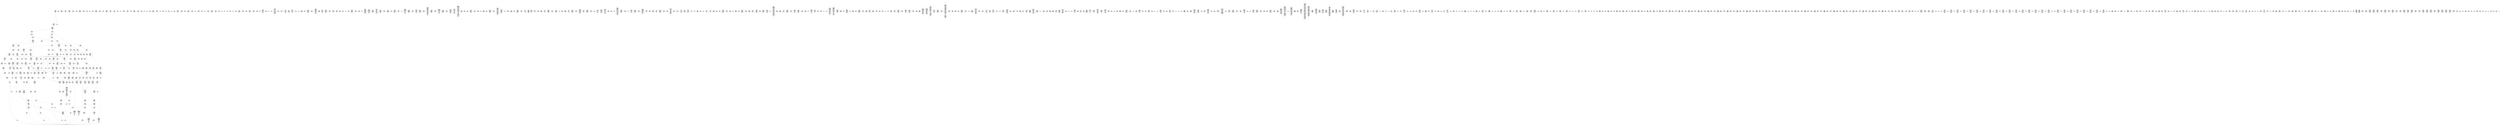 /* Generated by GvGen v.1.0 (https://www.github.com/stricaud/gvgen) */

digraph G {
compound=true;
   node1 [label="[anywhere]"];
   node2 [label="# 0x0
PUSHX Data
PUSHX Data
MSTORE
CALLVALUE
ISZERO
PUSHX Data
JUMPI
"];
   node3 [label="# 0xc
PUSHX Data
REVERT
"];
   node4 [label="# 0x10
JUMPDEST
PUSHX LogicData
CALLDATASIZE
LT
PUSHX Data
JUMPI
"];
   node5 [label="# 0x1a
PUSHX Data
CALLDATALOAD
PUSHX BitData
SHR
PUSHX LogicData
GT
PUSHX Data
JUMPI
"];
   node6 [label="# 0x2b
PUSHX LogicData
GT
PUSHX Data
JUMPI
"];
   node7 [label="# 0x36
PUSHX LogicData
GT
PUSHX Data
JUMPI
"];
   node8 [label="# 0x41
PUSHX LogicData
EQ
PUSHX Data
JUMPI
"];
   node9 [label="# 0x4c
PUSHX LogicData
EQ
PUSHX Data
JUMPI
"];
   node10 [label="# 0x57
PUSHX LogicData
EQ
PUSHX Data
JUMPI
"];
   node11 [label="# 0x62
PUSHX LogicData
EQ
PUSHX Data
JUMPI
"];
   node12 [label="# 0x6d
PUSHX Data
JUMP
"];
   node13 [label="# 0x71
JUMPDEST
PUSHX LogicData
EQ
PUSHX Data
JUMPI
"];
   node14 [label="# 0x7d
PUSHX LogicData
EQ
PUSHX Data
JUMPI
"];
   node15 [label="# 0x88
PUSHX LogicData
EQ
PUSHX Data
JUMPI
"];
   node16 [label="# 0x93
PUSHX LogicData
EQ
PUSHX Data
JUMPI
"];
   node17 [label="# 0x9e
PUSHX Data
JUMP
"];
   node18 [label="# 0xa2
JUMPDEST
PUSHX LogicData
GT
PUSHX Data
JUMPI
"];
   node19 [label="# 0xae
PUSHX LogicData
EQ
PUSHX Data
JUMPI
"];
   node20 [label="# 0xb9
PUSHX LogicData
EQ
PUSHX Data
JUMPI
"];
   node21 [label="# 0xc4
PUSHX LogicData
EQ
PUSHX Data
JUMPI
"];
   node22 [label="# 0xcf
PUSHX LogicData
EQ
PUSHX Data
JUMPI
"];
   node23 [label="# 0xda
PUSHX Data
JUMP
"];
   node24 [label="# 0xde
JUMPDEST
PUSHX LogicData
EQ
PUSHX Data
JUMPI
"];
   node25 [label="# 0xea
PUSHX LogicData
EQ
PUSHX Data
JUMPI
"];
   node26 [label="# 0xf5
PUSHX LogicData
EQ
PUSHX Data
JUMPI
"];
   node27 [label="# 0x100
PUSHX LogicData
EQ
PUSHX Data
JUMPI
"];
   node28 [label="# 0x10b
PUSHX Data
JUMP
"];
   node29 [label="# 0x10f
JUMPDEST
PUSHX LogicData
GT
PUSHX Data
JUMPI
"];
   node30 [label="# 0x11b
PUSHX LogicData
GT
PUSHX Data
JUMPI
"];
   node31 [label="# 0x126
PUSHX LogicData
EQ
PUSHX Data
JUMPI
"];
   node32 [label="# 0x131
PUSHX LogicData
EQ
PUSHX Data
JUMPI
"];
   node33 [label="# 0x13c
PUSHX LogicData
EQ
PUSHX Data
JUMPI
"];
   node34 [label="# 0x147
PUSHX LogicData
EQ
PUSHX Data
JUMPI
"];
   node35 [label="# 0x152
PUSHX Data
JUMP
"];
   node36 [label="# 0x156
JUMPDEST
PUSHX LogicData
EQ
PUSHX Data
JUMPI
"];
   node37 [label="# 0x162
PUSHX LogicData
EQ
PUSHX Data
JUMPI
"];
   node38 [label="# 0x16d
PUSHX LogicData
EQ
PUSHX Data
JUMPI
"];
   node39 [label="# 0x178
PUSHX LogicData
EQ
PUSHX Data
JUMPI
"];
   node40 [label="# 0x183
PUSHX Data
JUMP
"];
   node41 [label="# 0x187
JUMPDEST
PUSHX LogicData
GT
PUSHX Data
JUMPI
"];
   node42 [label="# 0x193
PUSHX LogicData
EQ
PUSHX Data
JUMPI
"];
   node43 [label="# 0x19e
PUSHX LogicData
EQ
PUSHX Data
JUMPI
"];
   node44 [label="# 0x1a9
PUSHX LogicData
EQ
PUSHX Data
JUMPI
"];
   node45 [label="# 0x1b4
PUSHX LogicData
EQ
PUSHX Data
JUMPI
"];
   node46 [label="# 0x1bf
PUSHX Data
JUMP
"];
   node47 [label="# 0x1c3
JUMPDEST
PUSHX LogicData
EQ
PUSHX Data
JUMPI
"];
   node48 [label="# 0x1cf
PUSHX LogicData
EQ
PUSHX Data
JUMPI
"];
   node49 [label="# 0x1da
PUSHX LogicData
EQ
PUSHX Data
JUMPI
"];
   node50 [label="# 0x1e5
JUMPDEST
PUSHX Data
REVERT
"];
   node51 [label="# 0x1ea
JUMPDEST
PUSHX Data
PUSHX ArithData
CALLDATASIZE
SUB
ADD
PUSHX Data
PUSHX Data
JUMP
"];
   node52 [label="# 0x1ff
JUMPDEST
PUSHX Data
JUMP
"];
   node53 [label="# 0x204
JUMPDEST
PUSHX MemData
MLOAD
PUSHX Data
PUSHX Data
JUMP
"];
   node54 [label="# 0x211
JUMPDEST
PUSHX MemData
MLOAD
SUB
RETURN
"];
   node55 [label="# 0x21a
JUMPDEST
PUSHX Data
PUSHX Data
JUMP
"];
   node56 [label="# 0x222
JUMPDEST
PUSHX MemData
MLOAD
PUSHX Data
PUSHX Data
JUMP
"];
   node57 [label="# 0x22f
JUMPDEST
PUSHX MemData
MLOAD
SUB
RETURN
"];
   node58 [label="# 0x238
JUMPDEST
PUSHX Data
PUSHX ArithData
CALLDATASIZE
SUB
ADD
PUSHX Data
PUSHX Data
JUMP
"];
   node59 [label="# 0x24d
JUMPDEST
PUSHX Data
JUMP
"];
   node60 [label="# 0x252
JUMPDEST
PUSHX MemData
MLOAD
PUSHX Data
PUSHX Data
JUMP
"];
   node61 [label="# 0x25f
JUMPDEST
PUSHX MemData
MLOAD
SUB
RETURN
"];
   node62 [label="# 0x268
JUMPDEST
PUSHX Data
PUSHX ArithData
CALLDATASIZE
SUB
ADD
PUSHX Data
PUSHX Data
JUMP
"];
   node63 [label="# 0x27d
JUMPDEST
PUSHX Data
JUMP
"];
   node64 [label="# 0x282
JUMPDEST
STOP
"];
   node65 [label="# 0x284
JUMPDEST
PUSHX Data
PUSHX ArithData
CALLDATASIZE
SUB
ADD
PUSHX Data
PUSHX Data
JUMP
"];
   node66 [label="# 0x299
JUMPDEST
PUSHX Data
JUMP
"];
   node67 [label="# 0x29e
JUMPDEST
PUSHX MemData
MLOAD
PUSHX Data
PUSHX Data
JUMP
"];
   node68 [label="# 0x2ab
JUMPDEST
PUSHX MemData
MLOAD
SUB
RETURN
"];
   node69 [label="# 0x2b4
JUMPDEST
PUSHX Data
PUSHX ArithData
CALLDATASIZE
SUB
ADD
PUSHX Data
PUSHX Data
JUMP
"];
   node70 [label="# 0x2c9
JUMPDEST
PUSHX Data
JUMP
"];
   node71 [label="# 0x2ce
JUMPDEST
PUSHX MemData
MLOAD
PUSHX Data
PUSHX Data
JUMP
"];
   node72 [label="# 0x2db
JUMPDEST
PUSHX MemData
MLOAD
SUB
RETURN
"];
   node73 [label="# 0x2e4
JUMPDEST
PUSHX Data
PUSHX Data
JUMP
"];
   node74 [label="# 0x2ec
JUMPDEST
PUSHX MemData
MLOAD
PUSHX Data
PUSHX Data
JUMP
"];
   node75 [label="# 0x2f9
JUMPDEST
PUSHX MemData
MLOAD
SUB
RETURN
"];
   node76 [label="# 0x302
JUMPDEST
PUSHX Data
PUSHX ArithData
CALLDATASIZE
SUB
ADD
PUSHX Data
PUSHX Data
JUMP
"];
   node77 [label="# 0x317
JUMPDEST
PUSHX Data
JUMP
"];
   node78 [label="# 0x31c
JUMPDEST
STOP
"];
   node79 [label="# 0x31e
JUMPDEST
PUSHX Data
PUSHX Data
JUMP
"];
   node80 [label="# 0x326
JUMPDEST
PUSHX MemData
MLOAD
PUSHX Data
PUSHX Data
JUMP
"];
   node81 [label="# 0x333
JUMPDEST
PUSHX MemData
MLOAD
SUB
RETURN
"];
   node82 [label="# 0x33c
JUMPDEST
PUSHX Data
PUSHX Data
JUMP
"];
   node83 [label="# 0x344
JUMPDEST
PUSHX MemData
MLOAD
PUSHX Data
PUSHX Data
JUMP
"];
   node84 [label="# 0x351
JUMPDEST
PUSHX MemData
MLOAD
SUB
RETURN
"];
   node85 [label="# 0x35a
JUMPDEST
PUSHX Data
PUSHX ArithData
CALLDATASIZE
SUB
ADD
PUSHX Data
PUSHX Data
JUMP
"];
   node86 [label="# 0x36f
JUMPDEST
PUSHX Data
JUMP
"];
   node87 [label="# 0x374
JUMPDEST
PUSHX MemData
MLOAD
PUSHX Data
PUSHX Data
JUMP
"];
   node88 [label="# 0x381
JUMPDEST
PUSHX MemData
MLOAD
SUB
RETURN
"];
   node89 [label="# 0x38a
JUMPDEST
PUSHX Data
PUSHX ArithData
CALLDATASIZE
SUB
ADD
PUSHX Data
PUSHX Data
JUMP
"];
   node90 [label="# 0x39f
JUMPDEST
PUSHX Data
JUMP
"];
   node91 [label="# 0x3a4
JUMPDEST
STOP
"];
   node92 [label="# 0x3a6
JUMPDEST
PUSHX Data
PUSHX Data
JUMP
"];
   node93 [label="# 0x3ae
JUMPDEST
STOP
"];
   node94 [label="# 0x3b0
JUMPDEST
PUSHX Data
PUSHX ArithData
CALLDATASIZE
SUB
ADD
PUSHX Data
PUSHX Data
JUMP
"];
   node95 [label="# 0x3c5
JUMPDEST
PUSHX Data
JUMP
"];
   node96 [label="# 0x3ca
JUMPDEST
PUSHX MemData
MLOAD
PUSHX Data
PUSHX Data
JUMP
"];
   node97 [label="# 0x3d7
JUMPDEST
PUSHX MemData
MLOAD
SUB
RETURN
"];
   node98 [label="# 0x3e0
JUMPDEST
PUSHX Data
PUSHX Data
JUMP
"];
   node99 [label="# 0x3e8
JUMPDEST
STOP
"];
   node100 [label="# 0x3ea
JUMPDEST
PUSHX Data
PUSHX ArithData
CALLDATASIZE
SUB
ADD
PUSHX Data
PUSHX Data
JUMP
"];
   node101 [label="# 0x3ff
JUMPDEST
PUSHX Data
JUMP
"];
   node102 [label="# 0x404
JUMPDEST
STOP
"];
   node103 [label="# 0x406
JUMPDEST
PUSHX Data
PUSHX ArithData
CALLDATASIZE
SUB
ADD
PUSHX Data
PUSHX Data
JUMP
"];
   node104 [label="# 0x41b
JUMPDEST
PUSHX Data
JUMP
"];
   node105 [label="# 0x420
JUMPDEST
STOP
"];
   node106 [label="# 0x422
JUMPDEST
PUSHX Data
PUSHX ArithData
CALLDATASIZE
SUB
ADD
PUSHX Data
PUSHX Data
JUMP
"];
   node107 [label="# 0x437
JUMPDEST
PUSHX Data
JUMP
"];
   node108 [label="# 0x43c
JUMPDEST
PUSHX MemData
MLOAD
PUSHX Data
PUSHX Data
JUMP
"];
   node109 [label="# 0x449
JUMPDEST
PUSHX MemData
MLOAD
SUB
RETURN
"];
   node110 [label="# 0x452
JUMPDEST
PUSHX Data
PUSHX ArithData
CALLDATASIZE
SUB
ADD
PUSHX Data
PUSHX Data
JUMP
"];
   node111 [label="# 0x467
JUMPDEST
PUSHX Data
JUMP
"];
   node112 [label="# 0x46c
JUMPDEST
PUSHX MemData
MLOAD
PUSHX Data
PUSHX Data
JUMP
"];
   node113 [label="# 0x479
JUMPDEST
PUSHX MemData
MLOAD
SUB
RETURN
"];
   node114 [label="# 0x482
JUMPDEST
PUSHX Data
PUSHX Data
JUMP
"];
   node115 [label="# 0x48a
JUMPDEST
STOP
"];
   node116 [label="# 0x48c
JUMPDEST
PUSHX Data
PUSHX Data
JUMP
"];
   node117 [label="# 0x494
JUMPDEST
PUSHX MemData
MLOAD
PUSHX Data
PUSHX Data
JUMP
"];
   node118 [label="# 0x4a1
JUMPDEST
PUSHX MemData
MLOAD
SUB
RETURN
"];
   node119 [label="# 0x4aa
JUMPDEST
PUSHX Data
PUSHX ArithData
CALLDATASIZE
SUB
ADD
PUSHX Data
PUSHX Data
JUMP
"];
   node120 [label="# 0x4bf
JUMPDEST
PUSHX Data
JUMP
"];
   node121 [label="# 0x4c4
JUMPDEST
STOP
"];
   node122 [label="# 0x4c6
JUMPDEST
PUSHX Data
PUSHX Data
JUMP
"];
   node123 [label="# 0x4ce
JUMPDEST
PUSHX MemData
MLOAD
PUSHX Data
PUSHX Data
JUMP
"];
   node124 [label="# 0x4db
JUMPDEST
PUSHX MemData
MLOAD
SUB
RETURN
"];
   node125 [label="# 0x4e4
JUMPDEST
PUSHX Data
PUSHX Data
JUMP
"];
   node126 [label="# 0x4ec
JUMPDEST
PUSHX MemData
MLOAD
PUSHX Data
PUSHX Data
JUMP
"];
   node127 [label="# 0x4f9
JUMPDEST
PUSHX MemData
MLOAD
SUB
RETURN
"];
   node128 [label="# 0x502
JUMPDEST
PUSHX Data
PUSHX ArithData
CALLDATASIZE
SUB
ADD
PUSHX Data
PUSHX Data
JUMP
"];
   node129 [label="# 0x517
JUMPDEST
PUSHX Data
JUMP
"];
   node130 [label="# 0x51c
JUMPDEST
STOP
"];
   node131 [label="# 0x51e
JUMPDEST
PUSHX Data
PUSHX Data
JUMP
"];
   node132 [label="# 0x526
JUMPDEST
STOP
"];
   node133 [label="# 0x528
JUMPDEST
PUSHX Data
PUSHX Data
JUMP
"];
   node134 [label="# 0x530
JUMPDEST
STOP
"];
   node135 [label="# 0x532
JUMPDEST
PUSHX Data
PUSHX ArithData
CALLDATASIZE
SUB
ADD
PUSHX Data
PUSHX Data
JUMP
"];
   node136 [label="# 0x547
JUMPDEST
PUSHX Data
JUMP
"];
   node137 [label="# 0x54c
JUMPDEST
STOP
"];
   node138 [label="# 0x54e
JUMPDEST
PUSHX Data
PUSHX ArithData
CALLDATASIZE
SUB
ADD
PUSHX Data
PUSHX Data
JUMP
"];
   node139 [label="# 0x563
JUMPDEST
PUSHX Data
JUMP
"];
   node140 [label="# 0x568
JUMPDEST
PUSHX MemData
MLOAD
PUSHX Data
PUSHX Data
JUMP
"];
   node141 [label="# 0x575
JUMPDEST
PUSHX MemData
MLOAD
SUB
RETURN
"];
   node142 [label="# 0x57e
JUMPDEST
PUSHX Data
PUSHX ArithData
CALLDATASIZE
SUB
ADD
PUSHX Data
PUSHX Data
JUMP
"];
   node143 [label="# 0x593
JUMPDEST
PUSHX Data
JUMP
"];
   node144 [label="# 0x598
JUMPDEST
PUSHX MemData
MLOAD
PUSHX Data
PUSHX Data
JUMP
"];
   node145 [label="# 0x5a5
JUMPDEST
PUSHX MemData
MLOAD
SUB
RETURN
"];
   node146 [label="# 0x5ae
JUMPDEST
PUSHX Data
PUSHX ArithData
CALLDATASIZE
SUB
ADD
PUSHX Data
PUSHX Data
JUMP
"];
   node147 [label="# 0x5c3
JUMPDEST
PUSHX Data
JUMP
"];
   node148 [label="# 0x5c8
JUMPDEST
STOP
"];
   node149 [label="# 0x5ca
JUMPDEST
PUSHX Data
PUSHX BitData
PUSHX BitData
NOT
AND
PUSHX BitData
NOT
AND
EQ
PUSHX Data
JUMPI
"];
   node150 [label="# 0x633
PUSHX Data
PUSHX Data
JUMP
"];
   node151 [label="# 0x63c
JUMPDEST
"];
   node152 [label="# 0x63d
JUMPDEST
JUMP
"];
   node153 [label="# 0x644
JUMPDEST
PUSHX Data
PUSHX StorData
SLOAD
PUSHX Data
PUSHX Data
JUMP
"];
   node154 [label="# 0x653
JUMPDEST
PUSHX ArithData
ADD
PUSHX ArithData
DIV
MUL
PUSHX ArithData
ADD
PUSHX MemData
MLOAD
ADD
PUSHX Data
MSTORE
MSTORE
PUSHX ArithData
ADD
SLOAD
PUSHX Data
PUSHX Data
JUMP
"];
   node155 [label="# 0x67f
JUMPDEST
ISZERO
PUSHX Data
JUMPI
"];
   node156 [label="# 0x686
PUSHX LogicData
LT
PUSHX Data
JUMPI
"];
   node157 [label="# 0x68e
PUSHX ArithData
SLOAD
DIV
MUL
MSTORE
PUSHX ArithData
ADD
PUSHX Data
JUMP
"];
   node158 [label="# 0x6a1
JUMPDEST
ADD
PUSHX Data
MSTORE
PUSHX Data
PUSHX Data
SHA3
"];
   node159 [label="# 0x6af
JUMPDEST
SLOAD
MSTORE
PUSHX ArithData
ADD
PUSHX ArithData
ADD
GT
PUSHX Data
JUMPI
"];
   node160 [label="# 0x6c3
SUB
PUSHX BitData
AND
ADD
"];
   node161 [label="# 0x6cc
JUMPDEST
JUMP
"];
   node162 [label="# 0x6d6
JUMPDEST
PUSHX Data
PUSHX Data
PUSHX Data
JUMP
"];
   node163 [label="# 0x6e1
JUMPDEST
PUSHX Data
JUMPI
"];
   node164 [label="# 0x6e6
PUSHX MemData
MLOAD
PUSHX Data
MSTORE
PUSHX ArithData
ADD
PUSHX Data
PUSHX Data
JUMP
"];
   node165 [label="# 0x717
JUMPDEST
PUSHX MemData
MLOAD
SUB
REVERT
"];
   node166 [label="# 0x720
JUMPDEST
PUSHX Data
PUSHX ArithData
MSTORE
PUSHX ArithData
ADD
MSTORE
PUSHX ArithData
ADD
PUSHX Data
SHA3
PUSHX ArithData
SLOAD
PUSHX ArithData
EXP
DIV
PUSHX BitData
AND
JUMP
"];
   node167 [label="# 0x75b
JUMPDEST
PUSHX Data
PUSHX Data
PUSHX Data
JUMP
"];
   node168 [label="# 0x766
JUMPDEST
PUSHX BitData
AND
PUSHX BitData
AND
EQ
ISZERO
PUSHX Data
JUMPI
"];
   node169 [label="# 0x79d
PUSHX MemData
MLOAD
PUSHX Data
MSTORE
PUSHX ArithData
ADD
PUSHX Data
PUSHX Data
JUMP
"];
   node170 [label="# 0x7ce
JUMPDEST
PUSHX MemData
MLOAD
SUB
REVERT
"];
   node171 [label="# 0x7d7
JUMPDEST
PUSHX BitData
AND
PUSHX Data
PUSHX Data
JUMP
"];
   node172 [label="# 0x7f6
JUMPDEST
PUSHX BitData
AND
EQ
PUSHX Data
JUMPI
"];
   node173 [label="# 0x813
PUSHX Data
PUSHX Data
PUSHX Data
JUMP
"];
   node174 [label="# 0x81f
JUMPDEST
PUSHX Data
JUMP
"];
   node175 [label="# 0x824
JUMPDEST
"];
   node176 [label="# 0x825
JUMPDEST
PUSHX Data
JUMPI
"];
   node177 [label="# 0x82a
PUSHX MemData
MLOAD
PUSHX Data
MSTORE
PUSHX ArithData
ADD
PUSHX Data
PUSHX Data
JUMP
"];
   node178 [label="# 0x85b
JUMPDEST
PUSHX MemData
MLOAD
SUB
REVERT
"];
   node179 [label="# 0x864
JUMPDEST
PUSHX Data
PUSHX Data
JUMP
"];
   node180 [label="# 0x86e
JUMPDEST
JUMP
"];
   node181 [label="# 0x873
JUMPDEST
PUSHX Data
PUSHX Data
MSTORE
PUSHX Data
MSTORE
PUSHX Data
PUSHX Data
SHA3
PUSHX ArithData
SLOAD
PUSHX ArithData
EXP
DIV
PUSHX BitData
AND
JUMP
"];
   node182 [label="# 0x893
JUMPDEST
PUSHX Data
PUSHX StorData
PUSHX ArithData
SLOAD
PUSHX ArithData
EXP
DIV
PUSHX BitData
AND
ISZERO
PUSHX Data
JUMPI
"];
   node183 [label="# 0x8ab
CALLER
PUSHX MemData
MLOAD
PUSHX ArithData
ADD
PUSHX Data
PUSHX Data
JUMP
"];
   node184 [label="# 0x8bc
JUMPDEST
PUSHX MemData
MLOAD
PUSHX ArithData
SUB
SUB
MSTORE
PUSHX Data
MSTORE
MLOAD
PUSHX ArithData
ADD
SHA3
EQ
PUSHX Data
JUMPI
"];
   node185 [label="# 0x8d8
PUSHX MemData
MLOAD
PUSHX Data
MSTORE
PUSHX ArithData
ADD
PUSHX Data
PUSHX Data
JUMP
"];
   node186 [label="# 0x909
JUMPDEST
PUSHX MemData
MLOAD
SUB
REVERT
"];
   node187 [label="# 0x912
JUMPDEST
PUSHX Data
PUSHX StorData
SLOAD
PUSHX BitData
PUSHX BitData
AND
JUMP
"];
   node188 [label="# 0x929
JUMPDEST
PUSHX Data
JUMPI
"];
   node189 [label="# 0x92e
PUSHX MemData
MLOAD
PUSHX Data
MSTORE
PUSHX ArithData
ADD
PUSHX Data
PUSHX Data
JUMP
"];
   node190 [label="# 0x95f
JUMPDEST
PUSHX MemData
MLOAD
SUB
REVERT
"];
   node191 [label="# 0x968
JUMPDEST
"];
   node192 [label="# 0x969
JUMPDEST
PUSHX LogicData
ISZERO
ISZERO
PUSHX StorData
PUSHX ArithData
SLOAD
PUSHX ArithData
EXP
DIV
PUSHX BitData
AND
ISZERO
ISZERO
EQ
PUSHX Data
JUMPI
"];
   node193 [label="# 0x985
PUSHX MemData
MLOAD
PUSHX Data
MSTORE
PUSHX ArithData
ADD
PUSHX Data
PUSHX Data
JUMP
"];
   node194 [label="# 0x9b6
JUMPDEST
PUSHX MemData
MLOAD
SUB
REVERT
"];
   node195 [label="# 0x9bf
JUMPDEST
PUSHX BitData
PUSHX BitData
AND
CALLER
PUSHX BitData
AND
EQ
ISZERO
PUSHX Data
JUMPI
"];
   node196 [label="# 0x9f5
PUSHX MemData
MLOAD
PUSHX Data
MSTORE
PUSHX ArithData
ADD
PUSHX Data
PUSHX Data
JUMP
"];
   node197 [label="# 0xa26
JUMPDEST
PUSHX MemData
MLOAD
SUB
REVERT
"];
   node198 [label="# 0xa2f
JUMPDEST
PUSHX LogicData
ISZERO
ISZERO
PUSHX Data
PUSHX ArithData
CALLER
PUSHX BitData
AND
PUSHX BitData
AND
MSTORE
PUSHX ArithData
ADD
MSTORE
PUSHX ArithData
ADD
PUSHX Data
SHA3
PUSHX ArithData
SLOAD
PUSHX ArithData
EXP
DIV
PUSHX BitData
AND
ISZERO
ISZERO
EQ
PUSHX Data
JUMPI
"];
   node199 [label="# 0xa88
PUSHX MemData
MLOAD
PUSHX Data
MSTORE
PUSHX ArithData
ADD
PUSHX Data
PUSHX Data
JUMP
"];
   node200 [label="# 0xab9
JUMPDEST
PUSHX MemData
MLOAD
SUB
REVERT
"];
   node201 [label="# 0xac2
JUMPDEST
PUSHX LogicData
PUSHX StorData
PUSHX ArithData
SLOAD
PUSHX ArithData
EXP
DIV
PUSHX BitData
AND
PUSHX BitData
AND
GT
ISZERO
PUSHX Data
JUMPI
"];
   node202 [label="# 0xae1
PUSHX MemData
MLOAD
PUSHX Data
MSTORE
PUSHX ArithData
ADD
PUSHX Data
PUSHX Data
JUMP
"];
   node203 [label="# 0xb12
JUMPDEST
PUSHX MemData
MLOAD
SUB
REVERT
"];
   node204 [label="# 0xb1b
JUMPDEST
PUSHX Data
CALLER
PUSHX StorData
PUSHX ArithData
SLOAD
PUSHX ArithData
EXP
DIV
PUSHX BitData
AND
PUSHX Data
PUSHX Data
JUMP
"];
   node205 [label="# 0xb3f
JUMPDEST
PUSHX ArithData
EXP
SLOAD
PUSHX ArithData
MUL
NOT
AND
PUSHX BitData
AND
MUL
OR
SSTORE
PUSHX BitData
AND
PUSHX Data
JUMP
"];
   node206 [label="# 0xb62
JUMPDEST
PUSHX LogicData
PUSHX Data
PUSHX ArithData
CALLER
PUSHX BitData
AND
PUSHX BitData
AND
MSTORE
PUSHX ArithData
ADD
MSTORE
PUSHX ArithData
ADD
PUSHX Data
SHA3
PUSHX ArithData
PUSHX ArithData
EXP
SLOAD
PUSHX ArithData
MUL
NOT
AND
ISZERO
ISZERO
MUL
OR
SSTORE
PUSHX StorData
PUSHX ArithData
SLOAD
PUSHX ArithData
EXP
DIV
PUSHX BitData
AND
PUSHX BitData
AND
JUMP
"];
   node207 [label="# 0xbd7
JUMPDEST
PUSHX Data
PUSHX StorData
SLOAD
JUMP
"];
   node208 [label="# 0xbe4
JUMPDEST
PUSHX Data
PUSHX Data
PUSHX Data
JUMP
"];
   node209 [label="# 0xbef
JUMPDEST
PUSHX Data
JUMP
"];
   node210 [label="# 0xbf5
JUMPDEST
PUSHX Data
JUMPI
"];
   node211 [label="# 0xbfa
PUSHX MemData
MLOAD
PUSHX Data
MSTORE
PUSHX ArithData
ADD
PUSHX Data
PUSHX Data
JUMP
"];
   node212 [label="# 0xc2b
JUMPDEST
PUSHX MemData
MLOAD
SUB
REVERT
"];
   node213 [label="# 0xc34
JUMPDEST
PUSHX Data
PUSHX Data
JUMP
"];
   node214 [label="# 0xc3f
JUMPDEST
JUMP
"];
   node215 [label="# 0xc44
JUMPDEST
PUSHX StorData
PUSHX ArithData
SLOAD
PUSHX ArithData
EXP
DIV
PUSHX BitData
AND
JUMP
"];
   node216 [label="# 0xc57
JUMPDEST
PUSHX StorData
SLOAD
JUMP
"];
   node217 [label="# 0xc5d
JUMPDEST
PUSHX Data
PUSHX Data
PUSHX Data
JUMP
"];
   node218 [label="# 0xc68
JUMPDEST
LT
PUSHX Data
JUMPI
"];
   node219 [label="# 0xc6f
PUSHX MemData
MLOAD
PUSHX Data
MSTORE
PUSHX ArithData
ADD
PUSHX Data
PUSHX Data
JUMP
"];
   node220 [label="# 0xca0
JUMPDEST
PUSHX MemData
MLOAD
SUB
REVERT
"];
   node221 [label="# 0xca9
JUMPDEST
PUSHX Data
PUSHX ArithData
PUSHX BitData
AND
PUSHX BitData
AND
MSTORE
PUSHX ArithData
ADD
MSTORE
PUSHX ArithData
ADD
PUSHX Data
SHA3
PUSHX ArithData
MSTORE
PUSHX ArithData
ADD
MSTORE
PUSHX ArithData
ADD
PUSHX Data
SHA3
SLOAD
JUMP
"];
   node222 [label="# 0xd02
JUMPDEST
PUSHX Data
PUSHX MemData
MLOAD
PUSHX ArithData
ADD
PUSHX Data
MSTORE
PUSHX Data
MSTORE
PUSHX Data
JUMP
"];
   node223 [label="# 0xd1d
JUMPDEST
JUMP
"];
   node224 [label="# 0xd22
JUMPDEST
PUSHX Data
PUSHX Data
JUMP
"];
   node225 [label="# 0xd2a
JUMPDEST
PUSHX BitData
AND
PUSHX Data
PUSHX Data
JUMP
"];
   node226 [label="# 0xd48
JUMPDEST
PUSHX BitData
AND
EQ
PUSHX Data
JUMPI
"];
   node227 [label="# 0xd64
PUSHX MemData
MLOAD
PUSHX Data
MSTORE
PUSHX ArithData
ADD
PUSHX Data
PUSHX Data
JUMP
"];
   node228 [label="# 0xd95
JUMPDEST
PUSHX MemData
MLOAD
SUB
REVERT
"];
   node229 [label="# 0xd9e
JUMPDEST
PUSHX LogicData
PUSHX StorData
PUSHX ArithData
PUSHX ArithData
EXP
SLOAD
PUSHX ArithData
MUL
NOT
AND
ISZERO
ISZERO
MUL
OR
SSTORE
JUMP
"];
   node230 [label="# 0xdbb
JUMPDEST
PUSHX Data
PUSHX Data
PUSHX Data
JUMP
"];
   node231 [label="# 0xdc5
JUMPDEST
LT
PUSHX Data
JUMPI
"];
   node232 [label="# 0xdcc
PUSHX MemData
MLOAD
PUSHX Data
MSTORE
PUSHX ArithData
ADD
PUSHX Data
PUSHX Data
JUMP
"];
   node233 [label="# 0xdfd
JUMPDEST
PUSHX MemData
MLOAD
SUB
REVERT
"];
   node234 [label="# 0xe06
JUMPDEST
PUSHX StorData
SLOAD
LT
PUSHX Data
JUMPI
"];
   node235 [label="# 0xe12
PUSHX Data
PUSHX Data
MSTORE
PUSHX Data
PUSHX Data
MSTORE
PUSHX Data
PUSHX Data
REVERT
"];
   node236 [label="# 0xe40
JUMPDEST
PUSHX Data
MSTORE
PUSHX Data
PUSHX Data
SHA3
ADD
SLOAD
JUMP
"];
   node237 [label="# 0xe52
JUMPDEST
PUSHX Data
PUSHX Data
JUMP
"];
   node238 [label="# 0xe5a
JUMPDEST
PUSHX BitData
AND
PUSHX Data
PUSHX Data
JUMP
"];
   node239 [label="# 0xe78
JUMPDEST
PUSHX BitData
AND
EQ
PUSHX Data
JUMPI
"];
   node240 [label="# 0xe94
PUSHX MemData
MLOAD
PUSHX Data
MSTORE
PUSHX ArithData
ADD
PUSHX Data
PUSHX Data
JUMP
"];
   node241 [label="# 0xec5
JUMPDEST
PUSHX MemData
MLOAD
SUB
REVERT
"];
   node242 [label="# 0xece
JUMPDEST
PUSHX LogicData
PUSHX StorData
PUSHX ArithData
PUSHX ArithData
EXP
SLOAD
PUSHX ArithData
MUL
NOT
AND
ISZERO
ISZERO
MUL
OR
SSTORE
JUMP
"];
   node243 [label="# 0xeeb
JUMPDEST
PUSHX Data
PUSHX Data
JUMP
"];
   node244 [label="# 0xef3
JUMPDEST
PUSHX BitData
AND
PUSHX Data
PUSHX Data
JUMP
"];
   node245 [label="# 0xf11
JUMPDEST
PUSHX BitData
AND
EQ
PUSHX Data
JUMPI
"];
   node246 [label="# 0xf2d
PUSHX MemData
MLOAD
PUSHX Data
MSTORE
PUSHX ArithData
ADD
PUSHX Data
PUSHX Data
JUMP
"];
   node247 [label="# 0xf5e
JUMPDEST
PUSHX MemData
MLOAD
SUB
REVERT
"];
   node248 [label="# 0xf67
JUMPDEST
PUSHX Data
MLOAD
PUSHX ArithData
ADD
PUSHX Data
PUSHX Data
JUMP
"];
   node249 [label="# 0xf7d
JUMPDEST
JUMP
"];
   node250 [label="# 0xf81
JUMPDEST
PUSHX Data
PUSHX Data
JUMP
"];
   node251 [label="# 0xf89
JUMPDEST
PUSHX BitData
AND
PUSHX Data
PUSHX Data
JUMP
"];
   node252 [label="# 0xfa7
JUMPDEST
PUSHX BitData
AND
EQ
PUSHX Data
JUMPI
"];
   node253 [label="# 0xfc3
PUSHX MemData
MLOAD
PUSHX Data
MSTORE
PUSHX ArithData
ADD
PUSHX Data
PUSHX Data
JUMP
"];
   node254 [label="# 0xff4
JUMPDEST
PUSHX MemData
MLOAD
SUB
REVERT
"];
   node255 [label="# 0xffd
JUMPDEST
PUSHX Data
PUSHX BitData
AND
PUSHX StorData
PUSHX ArithData
SLOAD
PUSHX ArithData
EXP
DIV
PUSHX BitData
AND
PUSHX Data
PUSHX Data
JUMP
"];
   node256 [label="# 0x101e
JUMPDEST
PUSHX BitData
AND
GT
ISZERO
PUSHX Data
JUMPI
"];
   node257 [label="# 0x1029
PUSHX MemData
MLOAD
PUSHX Data
MSTORE
PUSHX ArithData
ADD
PUSHX Data
PUSHX Data
JUMP
"];
   node258 [label="# 0x105a
JUMPDEST
PUSHX MemData
MLOAD
SUB
REVERT
"];
   node259 [label="# 0x1063
JUMPDEST
PUSHX Data
"];
   node260 [label="# 0x1066
JUMPDEST
PUSHX BitData
AND
PUSHX BitData
AND
LT
ISZERO
PUSHX Data
JUMPI
"];
   node261 [label="# 0x1075
PUSHX Data
PUSHX StorData
PUSHX ArithData
SLOAD
PUSHX ArithData
EXP
DIV
PUSHX BitData
AND
PUSHX Data
PUSHX Data
JUMP
"];
   node262 [label="# 0x1098
JUMPDEST
PUSHX ArithData
EXP
SLOAD
PUSHX ArithData
MUL
NOT
AND
PUSHX BitData
AND
MUL
OR
SSTORE
PUSHX BitData
AND
PUSHX Data
JUMP
"];
   node263 [label="# 0x10bb
JUMPDEST
PUSHX Data
PUSHX Data
JUMP
"];
   node264 [label="# 0x10c6
JUMPDEST
PUSHX Data
JUMP
"];
   node265 [label="# 0x10ce
JUMPDEST
JUMP
"];
   node266 [label="# 0x10d3
JUMPDEST
PUSHX Data
PUSHX Data
PUSHX ArithData
MSTORE
PUSHX ArithData
ADD
MSTORE
PUSHX ArithData
ADD
PUSHX Data
SHA3
PUSHX ArithData
SLOAD
PUSHX ArithData
EXP
DIV
PUSHX BitData
AND
PUSHX BitData
PUSHX BitData
AND
PUSHX BitData
AND
EQ
ISZERO
PUSHX Data
JUMPI
"];
   node267 [label="# 0x1142
PUSHX MemData
MLOAD
PUSHX Data
MSTORE
PUSHX ArithData
ADD
PUSHX Data
PUSHX Data
JUMP
"];
   node268 [label="# 0x1173
JUMPDEST
PUSHX MemData
MLOAD
SUB
REVERT
"];
   node269 [label="# 0x117c
JUMPDEST
JUMP
"];
   node270 [label="# 0x1185
JUMPDEST
PUSHX BitData
PUSHX BitData
AND
PUSHX BitData
AND
EQ
ISZERO
PUSHX Data
JUMPI
"];
   node271 [label="# 0x11bc
PUSHX MemData
MLOAD
PUSHX Data
MSTORE
PUSHX ArithData
ADD
PUSHX Data
PUSHX Data
JUMP
"];
   node272 [label="# 0x11ed
JUMPDEST
PUSHX MemData
MLOAD
SUB
REVERT
"];
   node273 [label="# 0x11f6
JUMPDEST
PUSHX Data
PUSHX ArithData
PUSHX BitData
AND
PUSHX BitData
AND
MSTORE
PUSHX ArithData
ADD
MSTORE
PUSHX ArithData
ADD
PUSHX Data
SHA3
SLOAD
JUMP
"];
   node274 [label="# 0x123d
JUMPDEST
PUSHX Data
PUSHX Data
JUMP
"];
   node275 [label="# 0x1245
JUMPDEST
PUSHX BitData
AND
PUSHX Data
PUSHX Data
JUMP
"];
   node276 [label="# 0x1263
JUMPDEST
PUSHX BitData
AND
EQ
PUSHX Data
JUMPI
"];
   node277 [label="# 0x127f
PUSHX MemData
MLOAD
PUSHX Data
MSTORE
PUSHX ArithData
ADD
PUSHX Data
PUSHX Data
JUMP
"];
   node278 [label="# 0x12b0
JUMPDEST
PUSHX MemData
MLOAD
SUB
REVERT
"];
   node279 [label="# 0x12b9
JUMPDEST
PUSHX Data
PUSHX Data
PUSHX Data
JUMP
"];
   node280 [label="# 0x12c3
JUMPDEST
JUMP
"];
   node281 [label="# 0x12c5
JUMPDEST
PUSHX Data
JUMP
"];
   node282 [label="# 0x12cb
JUMPDEST
PUSHX Data
PUSHX Data
JUMP
"];
   node283 [label="# 0x12d3
JUMPDEST
PUSHX BitData
AND
PUSHX Data
PUSHX Data
JUMP
"];
   node284 [label="# 0x12f1
JUMPDEST
PUSHX BitData
AND
EQ
PUSHX Data
JUMPI
"];
   node285 [label="# 0x130d
PUSHX MemData
MLOAD
PUSHX Data
MSTORE
PUSHX ArithData
ADD
PUSHX Data
PUSHX Data
JUMP
"];
   node286 [label="# 0x133e
JUMPDEST
PUSHX MemData
MLOAD
SUB
REVERT
"];
   node287 [label="# 0x1347
JUMPDEST
PUSHX Data
SSTORE
JUMP
"];
   node288 [label="# 0x1351
JUMPDEST
PUSHX Data
PUSHX StorData
PUSHX ArithData
SLOAD
PUSHX ArithData
EXP
DIV
PUSHX BitData
AND
JUMP
"];
   node289 [label="# 0x137b
JUMPDEST
PUSHX Data
PUSHX StorData
SLOAD
PUSHX Data
PUSHX Data
JUMP
"];
   node290 [label="# 0x138a
JUMPDEST
PUSHX ArithData
ADD
PUSHX ArithData
DIV
MUL
PUSHX ArithData
ADD
PUSHX MemData
MLOAD
ADD
PUSHX Data
MSTORE
MSTORE
PUSHX ArithData
ADD
SLOAD
PUSHX Data
PUSHX Data
JUMP
"];
   node291 [label="# 0x13b6
JUMPDEST
ISZERO
PUSHX Data
JUMPI
"];
   node292 [label="# 0x13bd
PUSHX LogicData
LT
PUSHX Data
JUMPI
"];
   node293 [label="# 0x13c5
PUSHX ArithData
SLOAD
DIV
MUL
MSTORE
PUSHX ArithData
ADD
PUSHX Data
JUMP
"];
   node294 [label="# 0x13d8
JUMPDEST
ADD
PUSHX Data
MSTORE
PUSHX Data
PUSHX Data
SHA3
"];
   node295 [label="# 0x13e6
JUMPDEST
SLOAD
MSTORE
PUSHX ArithData
ADD
PUSHX ArithData
ADD
GT
PUSHX Data
JUMPI
"];
   node296 [label="# 0x13fa
SUB
PUSHX BitData
AND
ADD
"];
   node297 [label="# 0x1403
JUMPDEST
JUMP
"];
   node298 [label="# 0x140d
JUMPDEST
PUSHX Data
PUSHX Data
PUSHX Data
JUMP
"];
   node299 [label="# 0x1418
JUMPDEST
PUSHX Data
JUMP
"];
   node300 [label="# 0x141f
JUMPDEST
JUMP
"];
   node301 [label="# 0x1423
JUMPDEST
PUSHX Data
PUSHX Data
JUMP
"];
   node302 [label="# 0x142b
JUMPDEST
PUSHX BitData
AND
PUSHX Data
PUSHX Data
JUMP
"];
   node303 [label="# 0x1449
JUMPDEST
PUSHX BitData
AND
EQ
PUSHX Data
JUMPI
"];
   node304 [label="# 0x1465
PUSHX MemData
MLOAD
PUSHX Data
MSTORE
PUSHX ArithData
ADD
PUSHX Data
PUSHX Data
JUMP
"];
   node305 [label="# 0x1496
JUMPDEST
PUSHX MemData
MLOAD
SUB
REVERT
"];
   node306 [label="# 0x149f
JUMPDEST
PUSHX LogicData
PUSHX StorData
PUSHX ArithData
PUSHX ArithData
EXP
SLOAD
PUSHX ArithData
MUL
NOT
AND
ISZERO
ISZERO
MUL
OR
SSTORE
JUMP
"];
   node307 [label="# 0x14bc
JUMPDEST
PUSHX Data
PUSHX Data
JUMP
"];
   node308 [label="# 0x14c4
JUMPDEST
PUSHX BitData
AND
PUSHX Data
PUSHX Data
JUMP
"];
   node309 [label="# 0x14e2
JUMPDEST
PUSHX BitData
AND
EQ
PUSHX Data
JUMPI
"];
   node310 [label="# 0x14fe
PUSHX MemData
MLOAD
PUSHX Data
MSTORE
PUSHX ArithData
ADD
PUSHX Data
PUSHX Data
JUMP
"];
   node311 [label="# 0x152f
JUMPDEST
PUSHX MemData
MLOAD
SUB
REVERT
"];
   node312 [label="# 0x1538
JUMPDEST
PUSHX LogicData
PUSHX StorData
PUSHX ArithData
PUSHX ArithData
EXP
SLOAD
PUSHX ArithData
MUL
NOT
AND
ISZERO
ISZERO
MUL
OR
SSTORE
JUMP
"];
   node313 [label="# 0x1555
JUMPDEST
PUSHX Data
PUSHX Data
PUSHX Data
JUMP
"];
   node314 [label="# 0x1560
JUMPDEST
PUSHX Data
JUMP
"];
   node315 [label="# 0x1566
JUMPDEST
PUSHX Data
JUMPI
"];
   node316 [label="# 0x156b
PUSHX MemData
MLOAD
PUSHX Data
MSTORE
PUSHX ArithData
ADD
PUSHX Data
PUSHX Data
JUMP
"];
   node317 [label="# 0x159c
JUMPDEST
PUSHX MemData
MLOAD
SUB
REVERT
"];
   node318 [label="# 0x15a5
JUMPDEST
PUSHX Data
PUSHX Data
JUMP
"];
   node319 [label="# 0x15b1
JUMPDEST
JUMP
"];
   node320 [label="# 0x15b7
JUMPDEST
PUSHX Data
PUSHX Data
PUSHX Data
JUMP
"];
   node321 [label="# 0x15c2
JUMPDEST
PUSHX Data
JUMPI
"];
   node322 [label="# 0x15c7
PUSHX MemData
MLOAD
PUSHX Data
MSTORE
PUSHX ArithData
ADD
PUSHX Data
PUSHX Data
JUMP
"];
   node323 [label="# 0x15f8
JUMPDEST
PUSHX MemData
MLOAD
SUB
REVERT
"];
   node324 [label="# 0x1601
JUMPDEST
PUSHX Data
PUSHX Data
PUSHX Data
JUMP
"];
   node325 [label="# 0x160b
JUMPDEST
PUSHX LogicData
MLOAD
GT
PUSHX Data
JUMPI
"];
   node326 [label="# 0x1617
PUSHX MemData
MLOAD
PUSHX ArithData
ADD
PUSHX Data
MSTORE
PUSHX Data
MSTORE
PUSHX Data
JUMP
"];
   node327 [label="# 0x162b
JUMPDEST
PUSHX Data
PUSHX Data
JUMP
"];
   node328 [label="# 0x1635
JUMPDEST
PUSHX MemData
MLOAD
PUSHX ArithData
ADD
PUSHX Data
PUSHX Data
JUMP
"];
   node329 [label="# 0x1646
JUMPDEST
PUSHX MemData
MLOAD
PUSHX ArithData
SUB
SUB
MSTORE
PUSHX Data
MSTORE
"];
   node330 [label="# 0x1656
JUMPDEST
JUMP
"];
   node331 [label="# 0x165e
JUMPDEST
PUSHX Data
PUSHX Data
PUSHX ArithData
PUSHX BitData
AND
PUSHX BitData
AND
MSTORE
PUSHX ArithData
ADD
MSTORE
PUSHX ArithData
ADD
PUSHX Data
SHA3
PUSHX ArithData
PUSHX BitData
AND
PUSHX BitData
AND
MSTORE
PUSHX ArithData
ADD
MSTORE
PUSHX ArithData
ADD
PUSHX Data
SHA3
PUSHX ArithData
SLOAD
PUSHX ArithData
EXP
DIV
PUSHX BitData
AND
JUMP
"];
   node332 [label="# 0x16f2
JUMPDEST
PUSHX Data
PUSHX Data
JUMP
"];
   node333 [label="# 0x16fa
JUMPDEST
PUSHX BitData
AND
PUSHX Data
PUSHX Data
JUMP
"];
   node334 [label="# 0x1718
JUMPDEST
PUSHX BitData
AND
EQ
PUSHX Data
JUMPI
"];
   node335 [label="# 0x1734
PUSHX MemData
MLOAD
PUSHX Data
MSTORE
PUSHX ArithData
ADD
PUSHX Data
PUSHX Data
JUMP
"];
   node336 [label="# 0x1765
JUMPDEST
PUSHX MemData
MLOAD
SUB
REVERT
"];
   node337 [label="# 0x176e
JUMPDEST
PUSHX BitData
PUSHX BitData
AND
PUSHX BitData
AND
EQ
ISZERO
PUSHX Data
JUMPI
"];
   node338 [label="# 0x17a4
PUSHX MemData
MLOAD
PUSHX Data
MSTORE
PUSHX ArithData
ADD
PUSHX Data
PUSHX Data
JUMP
"];
   node339 [label="# 0x17d5
JUMPDEST
PUSHX MemData
MLOAD
SUB
REVERT
"];
   node340 [label="# 0x17de
JUMPDEST
PUSHX Data
PUSHX Data
JUMP
"];
   node341 [label="# 0x17e7
JUMPDEST
JUMP
"];
   node342 [label="# 0x17ea
JUMPDEST
PUSHX Data
PUSHX BitData
PUSHX BitData
NOT
AND
PUSHX BitData
NOT
AND
EQ
PUSHX Data
JUMPI
"];
   node343 [label="# 0x1853
PUSHX BitData
PUSHX BitData
NOT
AND
PUSHX BitData
NOT
AND
EQ
"];
   node344 [label="# 0x18b5
JUMPDEST
PUSHX Data
JUMPI
"];
   node345 [label="# 0x18bb
PUSHX Data
PUSHX Data
JUMP
"];
   node346 [label="# 0x18c4
JUMPDEST
"];
   node347 [label="# 0x18c5
JUMPDEST
JUMP
"];
   node348 [label="# 0x18cc
JUMPDEST
PUSHX BitData
PUSHX BitData
AND
PUSHX Data
PUSHX ArithData
MSTORE
PUSHX ArithData
ADD
MSTORE
PUSHX ArithData
ADD
PUSHX Data
SHA3
PUSHX ArithData
SLOAD
PUSHX ArithData
EXP
DIV
PUSHX BitData
AND
PUSHX BitData
AND
EQ
ISZERO
JUMP
"];
   node349 [label="# 0x1938
JUMPDEST
PUSHX Data
CALLER
JUMP
"];
   node350 [label="# 0x1940
JUMPDEST
PUSHX Data
PUSHX ArithData
MSTORE
PUSHX ArithData
ADD
MSTORE
PUSHX ArithData
ADD
PUSHX Data
SHA3
PUSHX ArithData
PUSHX ArithData
EXP
SLOAD
PUSHX ArithData
MUL
NOT
AND
PUSHX BitData
AND
MUL
OR
SSTORE
PUSHX BitData
AND
PUSHX Data
PUSHX Data
JUMP
"];
   node351 [label="# 0x19b3
JUMPDEST
PUSHX BitData
AND
PUSHX Data
PUSHX MemData
MLOAD
PUSHX MemData
MLOAD
SUB
LOGX
JUMP
"];
   node352 [label="# 0x19f9
JUMPDEST
PUSHX Data
PUSHX Data
PUSHX Data
JUMP
"];
   node353 [label="# 0x1a06
JUMPDEST
EQ
JUMP
"];
   node354 [label="# 0x1a10
JUMPDEST
PUSHX Data
PUSHX MemData
MLOAD
PUSHX ArithData
ADD
PUSHX Data
MSTORE
PUSHX Data
MSTORE
PUSHX Data
JUMP
"];
   node355 [label="# 0x1a2a
JUMPDEST
JUMP
"];
   node356 [label="# 0x1a2e
JUMPDEST
PUSHX Data
PUSHX Data
PUSHX Data
JUMP
"];
   node357 [label="# 0x1a39
JUMPDEST
PUSHX Data
JUMPI
"];
   node358 [label="# 0x1a3e
PUSHX MemData
MLOAD
PUSHX Data
MSTORE
PUSHX ArithData
ADD
PUSHX Data
PUSHX Data
JUMP
"];
   node359 [label="# 0x1a6f
JUMPDEST
PUSHX MemData
MLOAD
SUB
REVERT
"];
   node360 [label="# 0x1a78
JUMPDEST
PUSHX Data
PUSHX Data
PUSHX Data
JUMP
"];
   node361 [label="# 0x1a83
JUMPDEST
PUSHX BitData
AND
PUSHX BitData
AND
EQ
PUSHX Data
JUMPI
"];
   node362 [label="# 0x1aba
PUSHX BitData
AND
PUSHX Data
PUSHX Data
JUMP
"];
   node363 [label="# 0x1ada
JUMPDEST
PUSHX BitData
AND
EQ
"];
   node364 [label="# 0x1af2
JUMPDEST
PUSHX Data
JUMPI
"];
   node365 [label="# 0x1af8
PUSHX Data
PUSHX Data
JUMP
"];
   node366 [label="# 0x1b02
JUMPDEST
"];
   node367 [label="# 0x1b03
JUMPDEST
JUMP
"];
   node368 [label="# 0x1b0c
JUMPDEST
PUSHX BitData
AND
PUSHX Data
PUSHX Data
JUMP
"];
   node369 [label="# 0x1b2c
JUMPDEST
PUSHX BitData
AND
EQ
PUSHX Data
JUMPI
"];
   node370 [label="# 0x1b48
PUSHX MemData
MLOAD
PUSHX Data
MSTORE
PUSHX ArithData
ADD
PUSHX Data
PUSHX Data
JUMP
"];
   node371 [label="# 0x1b79
JUMPDEST
PUSHX MemData
MLOAD
SUB
REVERT
"];
   node372 [label="# 0x1b82
JUMPDEST
PUSHX BitData
PUSHX BitData
AND
PUSHX BitData
AND
EQ
ISZERO
PUSHX Data
JUMPI
"];
   node373 [label="# 0x1bb8
PUSHX MemData
MLOAD
PUSHX Data
MSTORE
PUSHX ArithData
ADD
PUSHX Data
PUSHX Data
JUMP
"];
   node374 [label="# 0x1be9
JUMPDEST
PUSHX MemData
MLOAD
SUB
REVERT
"];
   node375 [label="# 0x1bf2
JUMPDEST
PUSHX Data
PUSHX Data
JUMP
"];
   node376 [label="# 0x1bfd
JUMPDEST
PUSHX Data
PUSHX Data
PUSHX Data
JUMP
"];
   node377 [label="# 0x1c08
JUMPDEST
PUSHX Data
PUSHX Data
PUSHX ArithData
PUSHX BitData
AND
PUSHX BitData
AND
MSTORE
PUSHX ArithData
ADD
MSTORE
PUSHX ArithData
ADD
PUSHX Data
SHA3
PUSHX Data
SLOAD
PUSHX Data
PUSHX Data
JUMP
"];
   node378 [label="# 0x1c58
JUMPDEST
SSTORE
PUSHX Data
PUSHX Data
PUSHX ArithData
PUSHX BitData
AND
PUSHX BitData
AND
MSTORE
PUSHX ArithData
ADD
MSTORE
PUSHX ArithData
ADD
PUSHX Data
SHA3
PUSHX Data
SLOAD
PUSHX Data
PUSHX Data
JUMP
"];
   node379 [label="# 0x1caf
JUMPDEST
SSTORE
PUSHX Data
PUSHX ArithData
MSTORE
PUSHX ArithData
ADD
MSTORE
PUSHX ArithData
ADD
PUSHX Data
SHA3
PUSHX ArithData
PUSHX ArithData
EXP
SLOAD
PUSHX ArithData
MUL
NOT
AND
PUSHX BitData
AND
MUL
OR
SSTORE
PUSHX BitData
AND
PUSHX BitData
AND
PUSHX Data
PUSHX MemData
MLOAD
PUSHX MemData
MLOAD
SUB
LOGX
JUMP
"];
   node380 [label="# 0x1d68
JUMPDEST
PUSHX Data
PUSHX StorData
PUSHX ArithData
SLOAD
PUSHX ArithData
EXP
DIV
PUSHX BitData
AND
PUSHX StorData
PUSHX ArithData
PUSHX ArithData
EXP
SLOAD
PUSHX ArithData
MUL
NOT
AND
PUSHX BitData
AND
MUL
OR
SSTORE
PUSHX BitData
AND
PUSHX BitData
AND
PUSHX Data
PUSHX MemData
MLOAD
PUSHX MemData
MLOAD
SUB
LOGX
JUMP
"];
   node381 [label="# 0x1e2e
JUMPDEST
PUSHX BitData
AND
PUSHX BitData
AND
EQ
ISZERO
PUSHX Data
JUMPI
"];
   node382 [label="# 0x1e63
PUSHX MemData
MLOAD
PUSHX Data
MSTORE
PUSHX ArithData
ADD
PUSHX Data
PUSHX Data
JUMP
"];
   node383 [label="# 0x1e94
JUMPDEST
PUSHX MemData
MLOAD
SUB
REVERT
"];
   node384 [label="# 0x1e9d
JUMPDEST
PUSHX Data
PUSHX ArithData
PUSHX BitData
AND
PUSHX BitData
AND
MSTORE
PUSHX ArithData
ADD
MSTORE
PUSHX ArithData
ADD
PUSHX Data
SHA3
PUSHX ArithData
PUSHX BitData
AND
PUSHX BitData
AND
MSTORE
PUSHX ArithData
ADD
MSTORE
PUSHX ArithData
ADD
PUSHX Data
SHA3
PUSHX ArithData
PUSHX ArithData
EXP
SLOAD
PUSHX ArithData
MUL
NOT
AND
ISZERO
ISZERO
MUL
OR
SSTORE
PUSHX BitData
AND
PUSHX BitData
AND
PUSHX Data
PUSHX MemData
MLOAD
PUSHX Data
PUSHX Data
JUMP
"];
   node385 [label="# 0x1f8e
JUMPDEST
PUSHX MemData
MLOAD
SUB
LOGX
JUMP
"];
   node386 [label="# 0x1f9b
JUMPDEST
PUSHX Data
PUSHX Data
JUMP
"];
   node387 [label="# 0x1fa6
JUMPDEST
PUSHX Data
PUSHX Data
JUMP
"];
   node388 [label="# 0x1fb2
JUMPDEST
PUSHX Data
JUMPI
"];
   node389 [label="# 0x1fb7
PUSHX MemData
MLOAD
PUSHX Data
MSTORE
PUSHX ArithData
ADD
PUSHX Data
PUSHX Data
JUMP
"];
   node390 [label="# 0x1fe8
JUMPDEST
PUSHX MemData
MLOAD
SUB
REVERT
"];
   node391 [label="# 0x1ff1
JUMPDEST
JUMP
"];
   node392 [label="# 0x1ff7
JUMPDEST
PUSHX Data
PUSHX StorData
SLOAD
PUSHX Data
PUSHX Data
JUMP
"];
   node393 [label="# 0x2006
JUMPDEST
PUSHX ArithData
ADD
PUSHX ArithData
DIV
MUL
PUSHX ArithData
ADD
PUSHX MemData
MLOAD
ADD
PUSHX Data
MSTORE
MSTORE
PUSHX ArithData
ADD
SLOAD
PUSHX Data
PUSHX Data
JUMP
"];
   node394 [label="# 0x2032
JUMPDEST
ISZERO
PUSHX Data
JUMPI
"];
   node395 [label="# 0x2039
PUSHX LogicData
LT
PUSHX Data
JUMPI
"];
   node396 [label="# 0x2041
PUSHX ArithData
SLOAD
DIV
MUL
MSTORE
PUSHX ArithData
ADD
PUSHX Data
JUMP
"];
   node397 [label="# 0x2054
JUMPDEST
ADD
PUSHX Data
MSTORE
PUSHX Data
PUSHX Data
SHA3
"];
   node398 [label="# 0x2062
JUMPDEST
SLOAD
MSTORE
PUSHX ArithData
ADD
PUSHX ArithData
ADD
GT
PUSHX Data
JUMPI
"];
   node399 [label="# 0x2076
SUB
PUSHX BitData
AND
ADD
"];
   node400 [label="# 0x207f
JUMPDEST
JUMP
"];
   node401 [label="# 0x2089
JUMPDEST
PUSHX Data
PUSHX LogicData
EQ
ISZERO
PUSHX Data
JUMPI
"];
   node402 [label="# 0x2095
PUSHX MemData
MLOAD
PUSHX ArithData
ADD
PUSHX Data
MSTORE
PUSHX Data
MSTORE
PUSHX ArithData
ADD
PUSHX Data
MSTORE
PUSHX Data
JUMP
"];
   node403 [label="# 0x20d1
JUMPDEST
PUSHX Data
PUSHX Data
"];
   node404 [label="# 0x20d9
JUMPDEST
PUSHX LogicData
EQ
PUSHX Data
JUMPI
"];
   node405 [label="# 0x20e2
PUSHX Data
PUSHX Data
JUMP
"];
   node406 [label="# 0x20ec
JUMPDEST
PUSHX Data
PUSHX Data
PUSHX Data
JUMP
"];
   node407 [label="# 0x20fc
JUMPDEST
PUSHX Data
JUMP
"];
   node408 [label="# 0x2103
JUMPDEST
PUSHX Data
PUSHX LogicData
GT
ISZERO
PUSHX Data
JUMPI
"];
   node409 [label="# 0x2117
PUSHX Data
PUSHX Data
MSTORE
PUSHX Data
PUSHX Data
MSTORE
PUSHX Data
PUSHX Data
REVERT
"];
   node410 [label="# 0x2145
JUMPDEST
PUSHX MemData
MLOAD
MSTORE
PUSHX ArithData
ADD
PUSHX BitData
NOT
AND
PUSHX ArithData
ADD
ADD
PUSHX Data
MSTORE
ISZERO
PUSHX Data
JUMPI
"];
   node411 [label="# 0x2163
PUSHX ArithData
ADD
PUSHX ArithData
MUL
CALLDATASIZE
CALLDATACOPY
ADD
"];
   node412 [label="# 0x2177
JUMPDEST
"];
   node413 [label="# 0x217b
JUMPDEST
PUSHX LogicData
EQ
PUSHX Data
JUMPI
"];
   node414 [label="# 0x2184
PUSHX Data
PUSHX Data
PUSHX Data
JUMP
"];
   node415 [label="# 0x2190
JUMPDEST
PUSHX Data
PUSHX Data
PUSHX Data
JUMP
"];
   node416 [label="# 0x219f
JUMPDEST
PUSHX Data
PUSHX Data
PUSHX Data
JUMP
"];
   node417 [label="# 0x21ab
JUMPDEST
PUSHX BitData
SHL
MLOAD
LT
PUSHX Data
JUMPI
"];
   node418 [label="# 0x21b9
PUSHX Data
PUSHX Data
MSTORE
PUSHX Data
PUSHX Data
MSTORE
PUSHX Data
PUSHX Data
REVERT
"];
   node419 [label="# 0x21e7
JUMPDEST
PUSHX ArithData
ADD
ADD
PUSHX BitData
NOT
AND
PUSHX BitData
BYTE
MSTORE8
PUSHX Data
PUSHX Data
PUSHX Data
JUMP
"];
   node420 [label="# 0x2223
JUMPDEST
PUSHX Data
JUMP
"];
   node421 [label="# 0x222a
JUMPDEST
"];
   node422 [label="# 0x2231
JUMPDEST
JUMP
"];
   node423 [label="# 0x2236
JUMPDEST
PUSHX Data
PUSHX BitData
PUSHX BitData
NOT
AND
PUSHX BitData
NOT
AND
EQ
JUMP
"];
   node424 [label="# 0x22a0
JUMPDEST
PUSHX Data
PUSHX Data
"];
   node425 [label="# 0x22a9
JUMPDEST
MLOAD
LT
ISZERO
PUSHX Data
JUMPI
"];
   node426 [label="# 0x22b3
PUSHX Data
MLOAD
LT
PUSHX Data
JUMPI
"];
   node427 [label="# 0x22bf
PUSHX Data
PUSHX Data
MSTORE
PUSHX Data
PUSHX Data
MSTORE
PUSHX Data
PUSHX Data
REVERT
"];
   node428 [label="# 0x22ed
JUMPDEST
PUSHX ArithData
MUL
PUSHX ArithData
ADD
ADD
MLOAD
GT
PUSHX Data
JUMPI
"];
   node429 [label="# 0x22ff
PUSHX MemData
MLOAD
PUSHX ArithData
ADD
PUSHX Data
PUSHX Data
JUMP
"];
   node430 [label="# 0x2311
JUMPDEST
PUSHX MemData
MLOAD
PUSHX ArithData
SUB
SUB
MSTORE
PUSHX Data
MSTORE
MLOAD
PUSHX ArithData
ADD
SHA3
PUSHX Data
JUMP
"];
   node431 [label="# 0x232e
JUMPDEST
PUSHX MemData
MLOAD
PUSHX ArithData
ADD
PUSHX Data
PUSHX Data
JUMP
"];
   node432 [label="# 0x2341
JUMPDEST
PUSHX MemData
MLOAD
PUSHX ArithData
SUB
SUB
MSTORE
PUSHX Data
MSTORE
MLOAD
PUSHX ArithData
ADD
SHA3
"];
   node433 [label="# 0x235a
JUMPDEST
PUSHX Data
PUSHX Data
JUMP
"];
   node434 [label="# 0x2366
JUMPDEST
PUSHX Data
JUMP
"];
   node435 [label="# 0x236e
JUMPDEST
JUMP
"];
   node436 [label="# 0x2379
JUMPDEST
PUSHX Data
PUSHX Data
JUMP
"];
   node437 [label="# 0x2383
JUMPDEST
PUSHX Data
PUSHX Data
PUSHX Data
JUMP
"];
   node438 [label="# 0x2390
JUMPDEST
PUSHX Data
JUMPI
"];
   node439 [label="# 0x2395
PUSHX MemData
MLOAD
PUSHX Data
MSTORE
PUSHX ArithData
ADD
PUSHX Data
PUSHX Data
JUMP
"];
   node440 [label="# 0x23c6
JUMPDEST
PUSHX MemData
MLOAD
SUB
REVERT
"];
   node441 [label="# 0x23cf
JUMPDEST
JUMP
"];
   node442 [label="# 0x23d4
JUMPDEST
PUSHX Data
PUSHX Data
JUMP
"];
   node443 [label="# 0x23df
JUMPDEST
PUSHX BitData
PUSHX BitData
AND
PUSHX BitData
AND
EQ
ISZERO
PUSHX Data
JUMPI
"];
   node444 [label="# 0x2415
PUSHX Data
PUSHX Data
JUMP
"];
   node445 [label="# 0x241d
JUMPDEST
PUSHX Data
JUMP
"];
   node446 [label="# 0x2422
JUMPDEST
PUSHX BitData
AND
PUSHX BitData
AND
EQ
PUSHX Data
JUMPI
"];
   node447 [label="# 0x2456
PUSHX Data
PUSHX Data
JUMP
"];
   node448 [label="# 0x245f
JUMPDEST
"];
   node449 [label="# 0x2460
JUMPDEST
"];
   node450 [label="# 0x2461
JUMPDEST
PUSHX BitData
PUSHX BitData
AND
PUSHX BitData
AND
EQ
ISZERO
PUSHX Data
JUMPI
"];
   node451 [label="# 0x2497
PUSHX Data
PUSHX Data
JUMP
"];
   node452 [label="# 0x249f
JUMPDEST
PUSHX Data
JUMP
"];
   node453 [label="# 0x24a4
JUMPDEST
PUSHX BitData
AND
PUSHX BitData
AND
EQ
PUSHX Data
JUMPI
"];
   node454 [label="# 0x24d8
PUSHX Data
PUSHX Data
JUMP
"];
   node455 [label="# 0x24e1
JUMPDEST
"];
   node456 [label="# 0x24e2
JUMPDEST
"];
   node457 [label="# 0x24e3
JUMPDEST
JUMP
"];
   node458 [label="# 0x24e8
JUMPDEST
PUSHX Data
PUSHX Data
PUSHX BitData
AND
PUSHX Data
JUMP
"];
   node459 [label="# 0x2509
JUMPDEST
ISZERO
PUSHX Data
JUMPI
"];
   node460 [label="# 0x250f
PUSHX BitData
AND
PUSHX Data
PUSHX Data
PUSHX Data
JUMP
"];
   node461 [label="# 0x2532
JUMPDEST
PUSHX MemData
MLOAD
PUSHX BitData
AND
PUSHX BitData
SHL
MSTORE
PUSHX ArithData
ADD
PUSHX Data
PUSHX Data
JUMP
"];
   node462 [label="# 0x2554
JUMPDEST
PUSHX Data
PUSHX MemData
MLOAD
SUB
PUSHX Data
EXTCODESIZE
ISZERO
ISZERO
PUSHX Data
JUMPI
"];
   node463 [label="# 0x256a
PUSHX Data
REVERT
"];
   node464 [label="# 0x256e
JUMPDEST
GAS
CALL
ISZERO
PUSHX Data
JUMPI
"];
   node465 [label="# 0x257c
PUSHX MemData
MLOAD
RETURNDATASIZE
PUSHX BitData
NOT
PUSHX ArithData
ADD
AND
ADD
PUSHX Data
MSTORE
ADD
PUSHX Data
PUSHX Data
JUMP
"];
   node466 [label="# 0x259c
JUMPDEST
PUSHX Data
"];
   node467 [label="# 0x259f
JUMPDEST
PUSHX Data
JUMPI
"];
   node468 [label="# 0x25a4
RETURNDATASIZE
PUSHX LogicData
EQ
PUSHX Data
JUMPI
"];
   node469 [label="# 0x25ae
PUSHX MemData
MLOAD
PUSHX BitData
NOT
PUSHX ArithData
RETURNDATASIZE
ADD
AND
ADD
PUSHX Data
MSTORE
RETURNDATASIZE
MSTORE
RETURNDATASIZE
PUSHX Data
PUSHX ArithData
ADD
RETURNDATACOPY
PUSHX Data
JUMP
"];
   node470 [label="# 0x25cf
JUMPDEST
PUSHX Data
"];
   node471 [label="# 0x25d4
JUMPDEST
PUSHX LogicData
MLOAD
EQ
ISZERO
PUSHX Data
JUMPI
"];
   node472 [label="# 0x25e0
PUSHX MemData
MLOAD
PUSHX Data
MSTORE
PUSHX ArithData
ADD
PUSHX Data
PUSHX Data
JUMP
"];
   node473 [label="# 0x2611
JUMPDEST
PUSHX MemData
MLOAD
SUB
REVERT
"];
   node474 [label="# 0x261a
JUMPDEST
MLOAD
PUSHX ArithData
ADD
REVERT
"];
   node475 [label="# 0x2622
JUMPDEST
PUSHX BitData
PUSHX BitData
SHL
PUSHX BitData
NOT
AND
PUSHX BitData
NOT
AND
EQ
PUSHX Data
JUMP
"];
   node476 [label="# 0x2672
JUMPDEST
PUSHX Data
"];
   node477 [label="# 0x2677
JUMPDEST
JUMP
"];
   node478 [label="# 0x267f
JUMPDEST
PUSHX BitData
PUSHX BitData
AND
PUSHX BitData
AND
EQ
ISZERO
PUSHX Data
JUMPI
"];
   node479 [label="# 0x26b5
PUSHX MemData
MLOAD
PUSHX Data
MSTORE
PUSHX ArithData
ADD
PUSHX Data
PUSHX Data
JUMP
"];
   node480 [label="# 0x26e6
JUMPDEST
PUSHX MemData
MLOAD
SUB
REVERT
"];
   node481 [label="# 0x26ef
JUMPDEST
PUSHX Data
PUSHX Data
JUMP
"];
   node482 [label="# 0x26f8
JUMPDEST
ISZERO
PUSHX Data
JUMPI
"];
   node483 [label="# 0x26fe
PUSHX MemData
MLOAD
PUSHX Data
MSTORE
PUSHX ArithData
ADD
PUSHX Data
PUSHX Data
JUMP
"];
   node484 [label="# 0x272f
JUMPDEST
PUSHX MemData
MLOAD
SUB
REVERT
"];
   node485 [label="# 0x2738
JUMPDEST
PUSHX Data
PUSHX Data
PUSHX Data
JUMP
"];
   node486 [label="# 0x2744
JUMPDEST
PUSHX Data
PUSHX Data
PUSHX ArithData
PUSHX BitData
AND
PUSHX BitData
AND
MSTORE
PUSHX ArithData
ADD
MSTORE
PUSHX ArithData
ADD
PUSHX Data
SHA3
PUSHX Data
SLOAD
PUSHX Data
PUSHX Data
JUMP
"];
   node487 [label="# 0x2794
JUMPDEST
SSTORE
PUSHX Data
PUSHX ArithData
MSTORE
PUSHX ArithData
ADD
MSTORE
PUSHX ArithData
ADD
PUSHX Data
SHA3
PUSHX ArithData
PUSHX ArithData
EXP
SLOAD
PUSHX ArithData
MUL
NOT
AND
PUSHX BitData
AND
MUL
OR
SSTORE
PUSHX BitData
AND
PUSHX BitData
PUSHX BitData
AND
PUSHX Data
PUSHX MemData
MLOAD
PUSHX MemData
MLOAD
SUB
LOGX
JUMP
"];
   node488 [label="# 0x284d
JUMPDEST
JUMP
"];
   node489 [label="# 0x2852
JUMPDEST
PUSHX StorData
SLOAD
PUSHX Data
PUSHX ArithData
MSTORE
PUSHX ArithData
ADD
MSTORE
PUSHX ArithData
ADD
PUSHX Data
SHA3
SSTORE
PUSHX StorData
PUSHX ArithData
SLOAD
ADD
SSTORE
PUSHX ArithData
SUB
PUSHX Data
MSTORE
PUSHX Data
PUSHX Data
SHA3
ADD
PUSHX Data
SSTORE
JUMP
"];
   node490 [label="# 0x289b
JUMPDEST
PUSHX Data
PUSHX Data
PUSHX Data
PUSHX Data
JUMP
"];
   node491 [label="# 0x28a8
JUMPDEST
PUSHX Data
PUSHX Data
JUMP
"];
   node492 [label="# 0x28b2
JUMPDEST
PUSHX Data
PUSHX Data
PUSHX ArithData
MSTORE
PUSHX ArithData
ADD
MSTORE
PUSHX ArithData
ADD
PUSHX Data
SHA3
SLOAD
EQ
PUSHX Data
JUMPI
"];
   node493 [label="# 0x28d4
PUSHX Data
PUSHX Data
PUSHX ArithData
PUSHX BitData
AND
PUSHX BitData
AND
MSTORE
PUSHX ArithData
ADD
MSTORE
PUSHX ArithData
ADD
PUSHX Data
SHA3
PUSHX ArithData
MSTORE
PUSHX ArithData
ADD
MSTORE
PUSHX ArithData
ADD
PUSHX Data
SHA3
SLOAD
PUSHX Data
PUSHX ArithData
PUSHX BitData
AND
PUSHX BitData
AND
MSTORE
PUSHX ArithData
ADD
MSTORE
PUSHX ArithData
ADD
PUSHX Data
SHA3
PUSHX ArithData
MSTORE
PUSHX ArithData
ADD
MSTORE
PUSHX ArithData
ADD
PUSHX Data
SHA3
SSTORE
PUSHX Data
PUSHX ArithData
MSTORE
PUSHX ArithData
ADD
MSTORE
PUSHX ArithData
ADD
PUSHX Data
SHA3
SSTORE
"];
   node494 [label="# 0x2997
JUMPDEST
PUSHX Data
PUSHX ArithData
MSTORE
PUSHX ArithData
ADD
MSTORE
PUSHX ArithData
ADD
PUSHX Data
SHA3
PUSHX Data
SSTORE
PUSHX Data
PUSHX ArithData
PUSHX BitData
AND
PUSHX BitData
AND
MSTORE
PUSHX ArithData
ADD
MSTORE
PUSHX ArithData
ADD
PUSHX Data
SHA3
PUSHX ArithData
MSTORE
PUSHX ArithData
ADD
MSTORE
PUSHX ArithData
ADD
PUSHX Data
SHA3
PUSHX Data
SSTORE
JUMP
"];
   node495 [label="# 0x2a08
JUMPDEST
PUSHX Data
PUSHX Data
PUSHX StorData
SLOAD
PUSHX Data
PUSHX Data
JUMP
"];
   node496 [label="# 0x2a1c
JUMPDEST
PUSHX Data
PUSHX Data
PUSHX ArithData
MSTORE
PUSHX ArithData
ADD
MSTORE
PUSHX ArithData
ADD
PUSHX Data
SHA3
SLOAD
PUSHX Data
PUSHX StorData
SLOAD
LT
PUSHX Data
JUMPI
"];
   node497 [label="# 0x2a44
PUSHX Data
PUSHX Data
MSTORE
PUSHX Data
PUSHX Data
MSTORE
PUSHX Data
PUSHX Data
REVERT
"];
   node498 [label="# 0x2a72
JUMPDEST
PUSHX Data
MSTORE
PUSHX Data
PUSHX Data
SHA3
ADD
SLOAD
PUSHX StorData
SLOAD
LT
PUSHX Data
JUMPI
"];
   node499 [label="# 0x2a8c
PUSHX Data
PUSHX Data
MSTORE
PUSHX Data
PUSHX Data
MSTORE
PUSHX Data
PUSHX Data
REVERT
"];
   node500 [label="# 0x2aba
JUMPDEST
PUSHX Data
MSTORE
PUSHX Data
PUSHX Data
SHA3
ADD
SSTORE
PUSHX Data
PUSHX ArithData
MSTORE
PUSHX ArithData
ADD
MSTORE
PUSHX ArithData
ADD
PUSHX Data
SHA3
SSTORE
PUSHX Data
PUSHX ArithData
MSTORE
PUSHX ArithData
ADD
MSTORE
PUSHX ArithData
ADD
PUSHX Data
SHA3
PUSHX Data
SSTORE
PUSHX StorData
SLOAD
PUSHX Data
JUMPI
"];
   node501 [label="# 0x2b01
PUSHX Data
PUSHX Data
MSTORE
PUSHX Data
PUSHX Data
MSTORE
PUSHX Data
PUSHX Data
REVERT
"];
   node502 [label="# 0x2b2f
JUMPDEST
PUSHX ArithData
SUB
PUSHX Data
MSTORE
PUSHX Data
PUSHX Data
SHA3
ADD
PUSHX Data
SSTORE
SSTORE
JUMP
"];
   node503 [label="# 0x2b4b
JUMPDEST
PUSHX Data
PUSHX Data
PUSHX Data
JUMP
"];
   node504 [label="# 0x2b56
JUMPDEST
PUSHX Data
PUSHX ArithData
PUSHX BitData
AND
PUSHX BitData
AND
MSTORE
PUSHX ArithData
ADD
MSTORE
PUSHX ArithData
ADD
PUSHX Data
SHA3
PUSHX ArithData
MSTORE
PUSHX ArithData
ADD
MSTORE
PUSHX ArithData
ADD
PUSHX Data
SHA3
SSTORE
PUSHX Data
PUSHX ArithData
MSTORE
PUSHX ArithData
ADD
MSTORE
PUSHX ArithData
ADD
PUSHX Data
SHA3
SSTORE
JUMP
"];
   node505 [label="# 0x2bca
JUMPDEST
PUSHX Data
EXTCODESIZE
PUSHX LogicData
GT
JUMP
"];
   node506 [label="# 0x2bdd
JUMPDEST
SLOAD
PUSHX Data
PUSHX Data
JUMP
"];
   node507 [label="# 0x2be9
JUMPDEST
PUSHX Data
MSTORE
PUSHX Data
PUSHX Data
SHA3
PUSHX ArithData
ADD
PUSHX Data
DIV
ADD
PUSHX Data
JUMPI
"];
   node508 [label="# 0x2c03
PUSHX Data
SSTORE
PUSHX Data
JUMP
"];
   node509 [label="# 0x2c0b
JUMPDEST
PUSHX LogicData
LT
PUSHX Data
JUMPI
"];
   node510 [label="# 0x2c14
MLOAD
PUSHX BitData
NOT
AND
ADD
OR
SSTORE
PUSHX Data
JUMP
"];
   node511 [label="# 0x2c24
JUMPDEST
ADD
PUSHX ArithData
ADD
SSTORE
ISZERO
PUSHX Data
JUMPI
"];
   node512 [label="# 0x2c33
ADD
"];
   node513 [label="# 0x2c36
JUMPDEST
GT
ISZERO
PUSHX Data
JUMPI
"];
   node514 [label="# 0x2c3f
MLOAD
SSTORE
PUSHX ArithData
ADD
PUSHX ArithData
ADD
PUSHX Data
JUMP
"];
   node515 [label="# 0x2c51
JUMPDEST
"];
   node516 [label="# 0x2c52
JUMPDEST
PUSHX Data
PUSHX Data
JUMP
"];
   node517 [label="# 0x2c5f
JUMPDEST
JUMP
"];
   node518 [label="# 0x2c63
JUMPDEST
"];
   node519 [label="# 0x2c64
JUMPDEST
GT
ISZERO
PUSHX Data
JUMPI
"];
   node520 [label="# 0x2c6d
PUSHX Data
PUSHX Data
SSTORE
PUSHX ArithData
ADD
PUSHX Data
JUMP
"];
   node521 [label="# 0x2c7c
JUMPDEST
JUMP
"];
   node522 [label="# 0x2c80
JUMPDEST
PUSHX Data
PUSHX Data
PUSHX Data
PUSHX Data
JUMP
"];
   node523 [label="# 0x2c8e
JUMPDEST
PUSHX Data
JUMP
"];
   node524 [label="# 0x2c93
JUMPDEST
MSTORE
PUSHX ArithData
ADD
PUSHX ArithData
MUL
ADD
GT
ISZERO
PUSHX Data
JUMPI
"];
   node525 [label="# 0x2cae
PUSHX Data
REVERT
"];
   node526 [label="# 0x2cb2
JUMPDEST
PUSHX Data
"];
   node527 [label="# 0x2cb5
JUMPDEST
LT
ISZERO
PUSHX Data
JUMPI
"];
   node528 [label="# 0x2cbe
PUSHX Data
PUSHX Data
JUMP
"];
   node529 [label="# 0x2cc8
JUMPDEST
MSTORE
PUSHX ArithData
ADD
PUSHX ArithData
ADD
PUSHX ArithData
ADD
PUSHX Data
JUMP
"];
   node530 [label="# 0x2ce2
JUMPDEST
JUMP
"];
   node531 [label="# 0x2cec
JUMPDEST
PUSHX Data
PUSHX Data
PUSHX Data
PUSHX Data
JUMP
"];
   node532 [label="# 0x2cfa
JUMPDEST
PUSHX Data
JUMP
"];
   node533 [label="# 0x2cff
JUMPDEST
MSTORE
PUSHX ArithData
ADD
ADD
GT
ISZERO
PUSHX Data
JUMPI
"];
   node534 [label="# 0x2d13
PUSHX Data
REVERT
"];
   node535 [label="# 0x2d17
JUMPDEST
PUSHX Data
PUSHX Data
JUMP
"];
   node536 [label="# 0x2d22
JUMPDEST
JUMP
"];
   node537 [label="# 0x2d2a
JUMPDEST
PUSHX Data
PUSHX Data
PUSHX Data
PUSHX Data
JUMP
"];
   node538 [label="# 0x2d38
JUMPDEST
PUSHX Data
JUMP
"];
   node539 [label="# 0x2d3d
JUMPDEST
MSTORE
PUSHX ArithData
ADD
ADD
GT
ISZERO
PUSHX Data
JUMPI
"];
   node540 [label="# 0x2d51
PUSHX Data
REVERT
"];
   node541 [label="# 0x2d55
JUMPDEST
PUSHX Data
PUSHX Data
JUMP
"];
   node542 [label="# 0x2d60
JUMPDEST
JUMP
"];
   node543 [label="# 0x2d68
JUMPDEST
PUSHX Data
CALLDATALOAD
PUSHX Data
PUSHX Data
JUMP
"];
   node544 [label="# 0x2d77
JUMPDEST
JUMP
"];
   node545 [label="# 0x2d7d
JUMPDEST
PUSHX Data
PUSHX ArithData
ADD
SLT
PUSHX Data
JUMPI
"];
   node546 [label="# 0x2d8a
PUSHX Data
REVERT
"];
   node547 [label="# 0x2d8e
JUMPDEST
CALLDATALOAD
PUSHX Data
PUSHX ArithData
ADD
PUSHX Data
JUMP
"];
   node548 [label="# 0x2d9e
JUMPDEST
JUMP
"];
   node549 [label="# 0x2da7
JUMPDEST
PUSHX Data
CALLDATALOAD
PUSHX Data
PUSHX Data
JUMP
"];
   node550 [label="# 0x2db6
JUMPDEST
JUMP
"];
   node551 [label="# 0x2dbc
JUMPDEST
PUSHX Data
CALLDATALOAD
PUSHX Data
PUSHX Data
JUMP
"];
   node552 [label="# 0x2dcb
JUMPDEST
JUMP
"];
   node553 [label="# 0x2dd1
JUMPDEST
PUSHX Data
CALLDATALOAD
PUSHX Data
PUSHX Data
JUMP
"];
   node554 [label="# 0x2de0
JUMPDEST
JUMP
"];
   node555 [label="# 0x2de6
JUMPDEST
PUSHX Data
MLOAD
PUSHX Data
PUSHX Data
JUMP
"];
   node556 [label="# 0x2df5
JUMPDEST
JUMP
"];
   node557 [label="# 0x2dfb
JUMPDEST
PUSHX Data
PUSHX ArithData
ADD
SLT
PUSHX Data
JUMPI
"];
   node558 [label="# 0x2e08
PUSHX Data
REVERT
"];
   node559 [label="# 0x2e0c
JUMPDEST
CALLDATALOAD
PUSHX Data
PUSHX ArithData
ADD
PUSHX Data
JUMP
"];
   node560 [label="# 0x2e1c
JUMPDEST
JUMP
"];
   node561 [label="# 0x2e25
JUMPDEST
PUSHX Data
PUSHX ArithData
ADD
SLT
PUSHX Data
JUMPI
"];
   node562 [label="# 0x2e32
PUSHX Data
REVERT
"];
   node563 [label="# 0x2e36
JUMPDEST
CALLDATALOAD
PUSHX Data
PUSHX ArithData
ADD
PUSHX Data
JUMP
"];
   node564 [label="# 0x2e46
JUMPDEST
JUMP
"];
   node565 [label="# 0x2e4f
JUMPDEST
PUSHX Data
CALLDATALOAD
PUSHX Data
PUSHX Data
JUMP
"];
   node566 [label="# 0x2e5e
JUMPDEST
JUMP
"];
   node567 [label="# 0x2e64
JUMPDEST
PUSHX Data
CALLDATALOAD
PUSHX Data
PUSHX Data
JUMP
"];
   node568 [label="# 0x2e73
JUMPDEST
JUMP
"];
   node569 [label="# 0x2e79
JUMPDEST
PUSHX Data
PUSHX LogicData
SUB
SLT
ISZERO
PUSHX Data
JUMPI
"];
   node570 [label="# 0x2e87
PUSHX Data
REVERT
"];
   node571 [label="# 0x2e8b
JUMPDEST
PUSHX ArithData
PUSHX Data
ADD
PUSHX Data
JUMP
"];
   node572 [label="# 0x2e99
JUMPDEST
JUMP
"];
   node573 [label="# 0x2ea2
JUMPDEST
PUSHX Data
PUSHX LogicData
SUB
SLT
ISZERO
PUSHX Data
JUMPI
"];
   node574 [label="# 0x2eb1
PUSHX Data
REVERT
"];
   node575 [label="# 0x2eb5
JUMPDEST
PUSHX ArithData
PUSHX Data
ADD
PUSHX Data
JUMP
"];
   node576 [label="# 0x2ec3
JUMPDEST
PUSHX ArithData
PUSHX Data
ADD
PUSHX Data
JUMP
"];
   node577 [label="# 0x2ed4
JUMPDEST
JUMP
"];
   node578 [label="# 0x2ede
JUMPDEST
PUSHX Data
PUSHX Data
PUSHX LogicData
SUB
SLT
ISZERO
PUSHX Data
JUMPI
"];
   node579 [label="# 0x2eef
PUSHX Data
REVERT
"];
   node580 [label="# 0x2ef3
JUMPDEST
PUSHX ArithData
PUSHX Data
ADD
PUSHX Data
JUMP
"];
   node581 [label="# 0x2f01
JUMPDEST
PUSHX ArithData
PUSHX Data
ADD
PUSHX Data
JUMP
"];
   node582 [label="# 0x2f12
JUMPDEST
PUSHX ArithData
PUSHX Data
ADD
PUSHX Data
JUMP
"];
   node583 [label="# 0x2f23
JUMPDEST
JUMP
"];
   node584 [label="# 0x2f2d
JUMPDEST
PUSHX Data
PUSHX Data
PUSHX LogicData
SUB
SLT
ISZERO
PUSHX Data
JUMPI
"];
   node585 [label="# 0x2f3f
PUSHX Data
REVERT
"];
   node586 [label="# 0x2f43
JUMPDEST
PUSHX ArithData
PUSHX Data
ADD
PUSHX Data
JUMP
"];
   node587 [label="# 0x2f51
JUMPDEST
PUSHX ArithData
PUSHX Data
ADD
PUSHX Data
JUMP
"];
   node588 [label="# 0x2f62
JUMPDEST
PUSHX ArithData
PUSHX Data
ADD
PUSHX Data
JUMP
"];
   node589 [label="# 0x2f73
JUMPDEST
PUSHX ArithData
ADD
CALLDATALOAD
PUSHX LogicData
GT
ISZERO
PUSHX Data
JUMPI
"];
   node590 [label="# 0x2f8c
PUSHX Data
REVERT
"];
   node591 [label="# 0x2f90
JUMPDEST
PUSHX Data
ADD
PUSHX Data
JUMP
"];
   node592 [label="# 0x2f9c
JUMPDEST
JUMP
"];
   node593 [label="# 0x2fa8
JUMPDEST
PUSHX Data
PUSHX LogicData
SUB
SLT
ISZERO
PUSHX Data
JUMPI
"];
   node594 [label="# 0x2fb7
PUSHX Data
REVERT
"];
   node595 [label="# 0x2fbb
JUMPDEST
PUSHX ArithData
PUSHX Data
ADD
PUSHX Data
JUMP
"];
   node596 [label="# 0x2fc9
JUMPDEST
PUSHX ArithData
PUSHX Data
ADD
PUSHX Data
JUMP
"];
   node597 [label="# 0x2fda
JUMPDEST
JUMP
"];
   node598 [label="# 0x2fe4
JUMPDEST
PUSHX Data
PUSHX LogicData
SUB
SLT
ISZERO
PUSHX Data
JUMPI
"];
   node599 [label="# 0x2ff3
PUSHX Data
REVERT
"];
   node600 [label="# 0x2ff7
JUMPDEST
PUSHX ArithData
PUSHX Data
ADD
PUSHX Data
JUMP
"];
   node601 [label="# 0x3005
JUMPDEST
PUSHX ArithData
PUSHX Data
ADD
PUSHX Data
JUMP
"];
   node602 [label="# 0x3016
JUMPDEST
JUMP
"];
   node603 [label="# 0x3020
JUMPDEST
PUSHX Data
PUSHX LogicData
SUB
SLT
ISZERO
PUSHX Data
JUMPI
"];
   node604 [label="# 0x302f
PUSHX Data
REVERT
"];
   node605 [label="# 0x3033
JUMPDEST
PUSHX ArithData
PUSHX Data
ADD
PUSHX Data
JUMP
"];
   node606 [label="# 0x3041
JUMPDEST
PUSHX ArithData
PUSHX Data
ADD
PUSHX Data
JUMP
"];
   node607 [label="# 0x3052
JUMPDEST
JUMP
"];
   node608 [label="# 0x305c
JUMPDEST
PUSHX Data
PUSHX LogicData
SUB
SLT
ISZERO
PUSHX Data
JUMPI
"];
   node609 [label="# 0x306b
PUSHX Data
REVERT
"];
   node610 [label="# 0x306f
JUMPDEST
PUSHX ArithData
ADD
CALLDATALOAD
PUSHX LogicData
GT
ISZERO
PUSHX Data
JUMPI
"];
   node611 [label="# 0x3085
PUSHX Data
REVERT
"];
   node612 [label="# 0x3089
JUMPDEST
PUSHX Data
ADD
PUSHX Data
JUMP
"];
   node613 [label="# 0x3095
JUMPDEST
PUSHX ArithData
PUSHX Data
ADD
PUSHX Data
JUMP
"];
   node614 [label="# 0x30a6
JUMPDEST
JUMP
"];
   node615 [label="# 0x30b0
JUMPDEST
PUSHX Data
PUSHX LogicData
SUB
SLT
ISZERO
PUSHX Data
JUMPI
"];
   node616 [label="# 0x30be
PUSHX Data
REVERT
"];
   node617 [label="# 0x30c2
JUMPDEST
PUSHX ArithData
PUSHX Data
ADD
PUSHX Data
JUMP
"];
   node618 [label="# 0x30d0
JUMPDEST
JUMP
"];
   node619 [label="# 0x30d9
JUMPDEST
PUSHX Data
PUSHX LogicData
SUB
SLT
ISZERO
PUSHX Data
JUMPI
"];
   node620 [label="# 0x30e7
PUSHX Data
REVERT
"];
   node621 [label="# 0x30eb
JUMPDEST
PUSHX ArithData
PUSHX Data
ADD
PUSHX Data
JUMP
"];
   node622 [label="# 0x30f9
JUMPDEST
JUMP
"];
   node623 [label="# 0x3102
JUMPDEST
PUSHX Data
PUSHX LogicData
SUB
SLT
ISZERO
PUSHX Data
JUMPI
"];
   node624 [label="# 0x3110
PUSHX Data
REVERT
"];
   node625 [label="# 0x3114
JUMPDEST
PUSHX ArithData
PUSHX Data
ADD
PUSHX Data
JUMP
"];
   node626 [label="# 0x3122
JUMPDEST
JUMP
"];
   node627 [label="# 0x312b
JUMPDEST
PUSHX Data
PUSHX LogicData
SUB
SLT
ISZERO
PUSHX Data
JUMPI
"];
   node628 [label="# 0x3139
PUSHX Data
REVERT
"];
   node629 [label="# 0x313d
JUMPDEST
PUSHX ArithData
ADD
CALLDATALOAD
PUSHX LogicData
GT
ISZERO
PUSHX Data
JUMPI
"];
   node630 [label="# 0x3153
PUSHX Data
REVERT
"];
   node631 [label="# 0x3157
JUMPDEST
PUSHX Data
ADD
PUSHX Data
JUMP
"];
   node632 [label="# 0x3163
JUMPDEST
JUMP
"];
   node633 [label="# 0x316c
JUMPDEST
PUSHX Data
PUSHX LogicData
SUB
SLT
ISZERO
PUSHX Data
JUMPI
"];
   node634 [label="# 0x317a
PUSHX Data
REVERT
"];
   node635 [label="# 0x317e
JUMPDEST
PUSHX ArithData
PUSHX Data
ADD
PUSHX Data
JUMP
"];
   node636 [label="# 0x318c
JUMPDEST
JUMP
"];
   node637 [label="# 0x3195
JUMPDEST
PUSHX Data
PUSHX Data
JUMP
"];
   node638 [label="# 0x319e
JUMPDEST
MSTORE
JUMP
"];
   node639 [label="# 0x31a4
JUMPDEST
PUSHX Data
PUSHX Data
PUSHX Data
JUMP
"];
   node640 [label="# 0x31b0
JUMPDEST
PUSHX Data
JUMP
"];
   node641 [label="# 0x31b5
JUMPDEST
MSTORE
JUMP
"];
   node642 [label="# 0x31bb
JUMPDEST
PUSHX Data
PUSHX Data
JUMP
"];
   node643 [label="# 0x31c4
JUMPDEST
MSTORE
JUMP
"];
   node644 [label="# 0x31ca
JUMPDEST
PUSHX Data
PUSHX Data
JUMP
"];
   node645 [label="# 0x31d3
JUMPDEST
MSTORE
JUMP
"];
   node646 [label="# 0x31d9
JUMPDEST
PUSHX Data
PUSHX Data
PUSHX Data
JUMP
"];
   node647 [label="# 0x31e5
JUMPDEST
PUSHX Data
JUMP
"];
   node648 [label="# 0x31ea
JUMPDEST
MSTORE
JUMP
"];
   node649 [label="# 0x31f0
JUMPDEST
PUSHX Data
PUSHX Data
PUSHX Data
JUMP
"];
   node650 [label="# 0x31fb
JUMPDEST
PUSHX Data
PUSHX Data
JUMP
"];
   node651 [label="# 0x3205
JUMPDEST
PUSHX Data
PUSHX ArithData
ADD
PUSHX Data
JUMP
"];
   node652 [label="# 0x3215
JUMPDEST
PUSHX Data
PUSHX Data
JUMP
"];
   node653 [label="# 0x321e
JUMPDEST
ADD
JUMP
"];
   node654 [label="# 0x3229
JUMPDEST
PUSHX Data
PUSHX Data
PUSHX Data
JUMP
"];
   node655 [label="# 0x3234
JUMPDEST
PUSHX Data
PUSHX Data
JUMP
"];
   node656 [label="# 0x323e
JUMPDEST
PUSHX Data
PUSHX ArithData
ADD
PUSHX Data
JUMP
"];
   node657 [label="# 0x324e
JUMPDEST
PUSHX Data
PUSHX Data
JUMP
"];
   node658 [label="# 0x3257
JUMPDEST
ADD
JUMP
"];
   node659 [label="# 0x3262
JUMPDEST
PUSHX Data
PUSHX Data
PUSHX Data
JUMP
"];
   node660 [label="# 0x326d
JUMPDEST
PUSHX Data
PUSHX Data
JUMP
"];
   node661 [label="# 0x3277
JUMPDEST
PUSHX Data
PUSHX ArithData
ADD
PUSHX Data
JUMP
"];
   node662 [label="# 0x3287
JUMPDEST
ADD
JUMP
"];
   node663 [label="# 0x3293
JUMPDEST
PUSHX Data
PUSHX Data
PUSHX Data
PUSHX Data
JUMP
"];
   node664 [label="# 0x32a0
JUMPDEST
PUSHX Data
PUSHX Data
JUMP
"];
   node665 [label="# 0x32ab
JUMPDEST
PUSHX ArithData
ADD
JUMP
"];
   node666 [label="# 0x32b6
JUMPDEST
PUSHX Data
PUSHX Data
PUSHX Data
PUSHX Data
JUMP
"];
   node667 [label="# 0x32c3
JUMPDEST
PUSHX Data
PUSHX Data
JUMP
"];
   node668 [label="# 0x32ce
JUMPDEST
PUSHX ArithData
ADD
JUMP
"];
   node669 [label="# 0x32d9
JUMPDEST
PUSHX Data
PUSHX Data
PUSHX Data
PUSHX Data
JUMP
"];
   node670 [label="# 0x32e6
JUMPDEST
PUSHX Data
PUSHX Data
JUMP
"];
   node671 [label="# 0x32f1
JUMPDEST
PUSHX ArithData
ADD
JUMP
"];
   node672 [label="# 0x32fc
JUMPDEST
PUSHX Data
PUSHX Data
PUSHX Data
PUSHX Data
JUMP
"];
   node673 [label="# 0x3309
JUMPDEST
PUSHX Data
PUSHX Data
JUMP
"];
   node674 [label="# 0x3314
JUMPDEST
PUSHX ArithData
ADD
JUMP
"];
   node675 [label="# 0x331f
JUMPDEST
PUSHX Data
PUSHX Data
PUSHX Data
PUSHX Data
JUMP
"];
   node676 [label="# 0x332c
JUMPDEST
PUSHX Data
PUSHX Data
JUMP
"];
   node677 [label="# 0x3337
JUMPDEST
PUSHX ArithData
ADD
JUMP
"];
   node678 [label="# 0x3342
JUMPDEST
PUSHX Data
PUSHX Data
PUSHX Data
PUSHX Data
JUMP
"];
   node679 [label="# 0x334f
JUMPDEST
PUSHX Data
PUSHX Data
JUMP
"];
   node680 [label="# 0x335a
JUMPDEST
PUSHX ArithData
ADD
JUMP
"];
   node681 [label="# 0x3365
JUMPDEST
PUSHX Data
PUSHX Data
PUSHX Data
PUSHX Data
JUMP
"];
   node682 [label="# 0x3372
JUMPDEST
PUSHX Data
PUSHX Data
JUMP
"];
   node683 [label="# 0x337d
JUMPDEST
PUSHX ArithData
ADD
JUMP
"];
   node684 [label="# 0x3388
JUMPDEST
PUSHX Data
PUSHX Data
PUSHX Data
PUSHX Data
JUMP
"];
   node685 [label="# 0x3395
JUMPDEST
PUSHX Data
PUSHX Data
JUMP
"];
   node686 [label="# 0x33a0
JUMPDEST
PUSHX ArithData
ADD
JUMP
"];
   node687 [label="# 0x33ab
JUMPDEST
PUSHX Data
PUSHX Data
PUSHX Data
PUSHX Data
JUMP
"];
   node688 [label="# 0x33b8
JUMPDEST
PUSHX Data
PUSHX Data
JUMP
"];
   node689 [label="# 0x33c3
JUMPDEST
PUSHX ArithData
ADD
JUMP
"];
   node690 [label="# 0x33ce
JUMPDEST
PUSHX Data
PUSHX Data
PUSHX Data
PUSHX Data
JUMP
"];
   node691 [label="# 0x33db
JUMPDEST
PUSHX Data
PUSHX Data
JUMP
"];
   node692 [label="# 0x33e6
JUMPDEST
PUSHX ArithData
ADD
JUMP
"];
   node693 [label="# 0x33f1
JUMPDEST
PUSHX Data
PUSHX Data
PUSHX Data
PUSHX Data
JUMP
"];
   node694 [label="# 0x33fe
JUMPDEST
PUSHX Data
PUSHX Data
JUMP
"];
   node695 [label="# 0x3409
JUMPDEST
PUSHX ArithData
ADD
JUMP
"];
   node696 [label="# 0x3414
JUMPDEST
PUSHX Data
PUSHX Data
PUSHX Data
PUSHX Data
JUMP
"];
   node697 [label="# 0x3421
JUMPDEST
PUSHX Data
PUSHX Data
JUMP
"];
   node698 [label="# 0x342c
JUMPDEST
PUSHX ArithData
ADD
JUMP
"];
   node699 [label="# 0x3437
JUMPDEST
PUSHX Data
PUSHX Data
PUSHX Data
PUSHX Data
JUMP
"];
   node700 [label="# 0x3444
JUMPDEST
PUSHX Data
PUSHX Data
JUMP
"];
   node701 [label="# 0x344f
JUMPDEST
PUSHX ArithData
ADD
JUMP
"];
   node702 [label="# 0x345a
JUMPDEST
PUSHX Data
PUSHX Data
PUSHX Data
PUSHX Data
JUMP
"];
   node703 [label="# 0x3467
JUMPDEST
PUSHX Data
PUSHX Data
JUMP
"];
   node704 [label="# 0x3472
JUMPDEST
PUSHX ArithData
ADD
JUMP
"];
   node705 [label="# 0x347d
JUMPDEST
PUSHX Data
PUSHX Data
PUSHX Data
PUSHX Data
JUMP
"];
   node706 [label="# 0x348a
JUMPDEST
PUSHX Data
PUSHX Data
JUMP
"];
   node707 [label="# 0x3495
JUMPDEST
PUSHX ArithData
ADD
JUMP
"];
   node708 [label="# 0x34a0
JUMPDEST
PUSHX Data
PUSHX Data
PUSHX Data
PUSHX Data
JUMP
"];
   node709 [label="# 0x34ad
JUMPDEST
PUSHX Data
PUSHX Data
JUMP
"];
   node710 [label="# 0x34b8
JUMPDEST
PUSHX ArithData
ADD
JUMP
"];
   node711 [label="# 0x34c3
JUMPDEST
PUSHX Data
PUSHX Data
PUSHX Data
PUSHX Data
JUMP
"];
   node712 [label="# 0x34d0
JUMPDEST
PUSHX Data
PUSHX Data
JUMP
"];
   node713 [label="# 0x34db
JUMPDEST
PUSHX ArithData
ADD
JUMP
"];
   node714 [label="# 0x34e6
JUMPDEST
PUSHX Data
PUSHX Data
PUSHX Data
PUSHX Data
JUMP
"];
   node715 [label="# 0x34f3
JUMPDEST
PUSHX Data
PUSHX Data
JUMP
"];
   node716 [label="# 0x34fe
JUMPDEST
PUSHX ArithData
ADD
JUMP
"];
   node717 [label="# 0x3509
JUMPDEST
PUSHX Data
PUSHX Data
PUSHX Data
PUSHX Data
JUMP
"];
   node718 [label="# 0x3516
JUMPDEST
PUSHX Data
PUSHX Data
JUMP
"];
   node719 [label="# 0x3521
JUMPDEST
PUSHX ArithData
ADD
JUMP
"];
   node720 [label="# 0x352c
JUMPDEST
PUSHX Data
PUSHX Data
PUSHX Data
PUSHX Data
JUMP
"];
   node721 [label="# 0x3539
JUMPDEST
PUSHX Data
PUSHX Data
JUMP
"];
   node722 [label="# 0x3544
JUMPDEST
PUSHX ArithData
ADD
JUMP
"];
   node723 [label="# 0x354f
JUMPDEST
PUSHX Data
PUSHX Data
PUSHX Data
PUSHX Data
JUMP
"];
   node724 [label="# 0x355c
JUMPDEST
PUSHX Data
PUSHX Data
JUMP
"];
   node725 [label="# 0x3567
JUMPDEST
PUSHX ArithData
ADD
JUMP
"];
   node726 [label="# 0x3572
JUMPDEST
PUSHX Data
PUSHX Data
PUSHX Data
PUSHX Data
JUMP
"];
   node727 [label="# 0x357f
JUMPDEST
PUSHX Data
PUSHX Data
JUMP
"];
   node728 [label="# 0x358a
JUMPDEST
PUSHX ArithData
ADD
JUMP
"];
   node729 [label="# 0x3595
JUMPDEST
PUSHX Data
PUSHX Data
PUSHX Data
PUSHX Data
JUMP
"];
   node730 [label="# 0x35a2
JUMPDEST
PUSHX Data
PUSHX Data
JUMP
"];
   node731 [label="# 0x35ad
JUMPDEST
PUSHX ArithData
ADD
JUMP
"];
   node732 [label="# 0x35b8
JUMPDEST
PUSHX Data
PUSHX Data
PUSHX Data
PUSHX Data
JUMP
"];
   node733 [label="# 0x35c5
JUMPDEST
PUSHX Data
PUSHX Data
JUMP
"];
   node734 [label="# 0x35d0
JUMPDEST
PUSHX ArithData
ADD
JUMP
"];
   node735 [label="# 0x35db
JUMPDEST
PUSHX Data
PUSHX Data
PUSHX Data
PUSHX Data
JUMP
"];
   node736 [label="# 0x35e8
JUMPDEST
PUSHX Data
PUSHX Data
JUMP
"];
   node737 [label="# 0x35f3
JUMPDEST
PUSHX ArithData
ADD
JUMP
"];
   node738 [label="# 0x35fe
JUMPDEST
PUSHX Data
PUSHX Data
JUMP
"];
   node739 [label="# 0x3607
JUMPDEST
MSTORE
JUMP
"];
   node740 [label="# 0x360d
JUMPDEST
PUSHX Data
PUSHX Data
PUSHX Data
JUMP
"];
   node741 [label="# 0x3619
JUMPDEST
PUSHX ArithData
ADD
JUMP
"];
   node742 [label="# 0x3628
JUMPDEST
PUSHX Data
PUSHX Data
PUSHX Data
JUMP
"];
   node743 [label="# 0x3634
JUMPDEST
PUSHX ArithData
ADD
PUSHX Data
PUSHX Data
JUMP
"];
   node744 [label="# 0x3644
JUMPDEST
PUSHX ArithData
ADD
JUMP
"];
   node745 [label="# 0x3654
JUMPDEST
PUSHX Data
PUSHX Data
PUSHX Data
JUMP
"];
   node746 [label="# 0x3660
JUMPDEST
PUSHX Data
PUSHX Data
JUMP
"];
   node747 [label="# 0x366c
JUMPDEST
JUMP
"];
   node748 [label="# 0x3678
JUMPDEST
PUSHX Data
PUSHX ArithData
ADD
PUSHX Data
PUSHX ArithData
ADD
PUSHX Data
JUMP
"];
   node749 [label="# 0x368d
JUMPDEST
JUMP
"];
   node750 [label="# 0x3693
JUMPDEST
PUSHX Data
PUSHX ArithData
ADD
PUSHX Data
PUSHX ArithData
ADD
PUSHX Data
JUMP
"];
   node751 [label="# 0x36a8
JUMPDEST
PUSHX Data
PUSHX ArithData
ADD
PUSHX Data
JUMP
"];
   node752 [label="# 0x36b5
JUMPDEST
PUSHX Data
PUSHX ArithData
ADD
PUSHX Data
JUMP
"];
   node753 [label="# 0x36c2
JUMPDEST
SUB
PUSHX ArithData
ADD
MSTORE
PUSHX Data
PUSHX Data
JUMP
"];
   node754 [label="# 0x36d4
JUMPDEST
JUMP
"];
   node755 [label="# 0x36df
JUMPDEST
PUSHX Data
PUSHX ArithData
ADD
PUSHX Data
PUSHX ArithData
ADD
PUSHX Data
JUMP
"];
   node756 [label="# 0x36f4
JUMPDEST
JUMP
"];
   node757 [label="# 0x36fa
JUMPDEST
PUSHX Data
PUSHX ArithData
ADD
PUSHX Data
PUSHX ArithData
ADD
PUSHX Data
JUMP
"];
   node758 [label="# 0x370f
JUMPDEST
JUMP
"];
   node759 [label="# 0x3715
JUMPDEST
PUSHX Data
PUSHX ArithData
ADD
SUB
PUSHX ArithData
ADD
MSTORE
PUSHX Data
PUSHX Data
JUMP
"];
   node760 [label="# 0x372f
JUMPDEST
JUMP
"];
   node761 [label="# 0x3737
JUMPDEST
PUSHX Data
PUSHX ArithData
ADD
SUB
PUSHX ArithData
ADD
MSTORE
PUSHX Data
PUSHX Data
JUMP
"];
   node762 [label="# 0x3750
JUMPDEST
JUMP
"];
   node763 [label="# 0x3757
JUMPDEST
PUSHX Data
PUSHX ArithData
ADD
SUB
PUSHX ArithData
ADD
MSTORE
PUSHX Data
PUSHX Data
JUMP
"];
   node764 [label="# 0x3770
JUMPDEST
JUMP
"];
   node765 [label="# 0x3777
JUMPDEST
PUSHX Data
PUSHX ArithData
ADD
SUB
PUSHX ArithData
ADD
MSTORE
PUSHX Data
PUSHX Data
JUMP
"];
   node766 [label="# 0x3790
JUMPDEST
JUMP
"];
   node767 [label="# 0x3797
JUMPDEST
PUSHX Data
PUSHX ArithData
ADD
SUB
PUSHX ArithData
ADD
MSTORE
PUSHX Data
PUSHX Data
JUMP
"];
   node768 [label="# 0x37b0
JUMPDEST
JUMP
"];
   node769 [label="# 0x37b7
JUMPDEST
PUSHX Data
PUSHX ArithData
ADD
SUB
PUSHX ArithData
ADD
MSTORE
PUSHX Data
PUSHX Data
JUMP
"];
   node770 [label="# 0x37d0
JUMPDEST
JUMP
"];
   node771 [label="# 0x37d7
JUMPDEST
PUSHX Data
PUSHX ArithData
ADD
SUB
PUSHX ArithData
ADD
MSTORE
PUSHX Data
PUSHX Data
JUMP
"];
   node772 [label="# 0x37f0
JUMPDEST
JUMP
"];
   node773 [label="# 0x37f7
JUMPDEST
PUSHX Data
PUSHX ArithData
ADD
SUB
PUSHX ArithData
ADD
MSTORE
PUSHX Data
PUSHX Data
JUMP
"];
   node774 [label="# 0x3810
JUMPDEST
JUMP
"];
   node775 [label="# 0x3817
JUMPDEST
PUSHX Data
PUSHX ArithData
ADD
SUB
PUSHX ArithData
ADD
MSTORE
PUSHX Data
PUSHX Data
JUMP
"];
   node776 [label="# 0x3830
JUMPDEST
JUMP
"];
   node777 [label="# 0x3837
JUMPDEST
PUSHX Data
PUSHX ArithData
ADD
SUB
PUSHX ArithData
ADD
MSTORE
PUSHX Data
PUSHX Data
JUMP
"];
   node778 [label="# 0x3850
JUMPDEST
JUMP
"];
   node779 [label="# 0x3857
JUMPDEST
PUSHX Data
PUSHX ArithData
ADD
SUB
PUSHX ArithData
ADD
MSTORE
PUSHX Data
PUSHX Data
JUMP
"];
   node780 [label="# 0x3870
JUMPDEST
JUMP
"];
   node781 [label="# 0x3877
JUMPDEST
PUSHX Data
PUSHX ArithData
ADD
SUB
PUSHX ArithData
ADD
MSTORE
PUSHX Data
PUSHX Data
JUMP
"];
   node782 [label="# 0x3890
JUMPDEST
JUMP
"];
   node783 [label="# 0x3897
JUMPDEST
PUSHX Data
PUSHX ArithData
ADD
SUB
PUSHX ArithData
ADD
MSTORE
PUSHX Data
PUSHX Data
JUMP
"];
   node784 [label="# 0x38b0
JUMPDEST
JUMP
"];
   node785 [label="# 0x38b7
JUMPDEST
PUSHX Data
PUSHX ArithData
ADD
SUB
PUSHX ArithData
ADD
MSTORE
PUSHX Data
PUSHX Data
JUMP
"];
   node786 [label="# 0x38d0
JUMPDEST
JUMP
"];
   node787 [label="# 0x38d7
JUMPDEST
PUSHX Data
PUSHX ArithData
ADD
SUB
PUSHX ArithData
ADD
MSTORE
PUSHX Data
PUSHX Data
JUMP
"];
   node788 [label="# 0x38f0
JUMPDEST
JUMP
"];
   node789 [label="# 0x38f7
JUMPDEST
PUSHX Data
PUSHX ArithData
ADD
SUB
PUSHX ArithData
ADD
MSTORE
PUSHX Data
PUSHX Data
JUMP
"];
   node790 [label="# 0x3910
JUMPDEST
JUMP
"];
   node791 [label="# 0x3917
JUMPDEST
PUSHX Data
PUSHX ArithData
ADD
SUB
PUSHX ArithData
ADD
MSTORE
PUSHX Data
PUSHX Data
JUMP
"];
   node792 [label="# 0x3930
JUMPDEST
JUMP
"];
   node793 [label="# 0x3937
JUMPDEST
PUSHX Data
PUSHX ArithData
ADD
SUB
PUSHX ArithData
ADD
MSTORE
PUSHX Data
PUSHX Data
JUMP
"];
   node794 [label="# 0x3950
JUMPDEST
JUMP
"];
   node795 [label="# 0x3957
JUMPDEST
PUSHX Data
PUSHX ArithData
ADD
SUB
PUSHX ArithData
ADD
MSTORE
PUSHX Data
PUSHX Data
JUMP
"];
   node796 [label="# 0x3970
JUMPDEST
JUMP
"];
   node797 [label="# 0x3977
JUMPDEST
PUSHX Data
PUSHX ArithData
ADD
SUB
PUSHX ArithData
ADD
MSTORE
PUSHX Data
PUSHX Data
JUMP
"];
   node798 [label="# 0x3990
JUMPDEST
JUMP
"];
   node799 [label="# 0x3997
JUMPDEST
PUSHX Data
PUSHX ArithData
ADD
SUB
PUSHX ArithData
ADD
MSTORE
PUSHX Data
PUSHX Data
JUMP
"];
   node800 [label="# 0x39b0
JUMPDEST
JUMP
"];
   node801 [label="# 0x39b7
JUMPDEST
PUSHX Data
PUSHX ArithData
ADD
SUB
PUSHX ArithData
ADD
MSTORE
PUSHX Data
PUSHX Data
JUMP
"];
   node802 [label="# 0x39d0
JUMPDEST
JUMP
"];
   node803 [label="# 0x39d7
JUMPDEST
PUSHX Data
PUSHX ArithData
ADD
SUB
PUSHX ArithData
ADD
MSTORE
PUSHX Data
PUSHX Data
JUMP
"];
   node804 [label="# 0x39f0
JUMPDEST
JUMP
"];
   node805 [label="# 0x39f7
JUMPDEST
PUSHX Data
PUSHX ArithData
ADD
SUB
PUSHX ArithData
ADD
MSTORE
PUSHX Data
PUSHX Data
JUMP
"];
   node806 [label="# 0x3a10
JUMPDEST
JUMP
"];
   node807 [label="# 0x3a17
JUMPDEST
PUSHX Data
PUSHX ArithData
ADD
SUB
PUSHX ArithData
ADD
MSTORE
PUSHX Data
PUSHX Data
JUMP
"];
   node808 [label="# 0x3a30
JUMPDEST
JUMP
"];
   node809 [label="# 0x3a37
JUMPDEST
PUSHX Data
PUSHX ArithData
ADD
SUB
PUSHX ArithData
ADD
MSTORE
PUSHX Data
PUSHX Data
JUMP
"];
   node810 [label="# 0x3a50
JUMPDEST
JUMP
"];
   node811 [label="# 0x3a57
JUMPDEST
PUSHX Data
PUSHX ArithData
ADD
PUSHX Data
PUSHX ArithData
ADD
PUSHX Data
JUMP
"];
   node812 [label="# 0x3a6c
JUMPDEST
JUMP
"];
   node813 [label="# 0x3a72
JUMPDEST
PUSHX Data
PUSHX Data
PUSHX Data
JUMP
"];
   node814 [label="# 0x3a7c
JUMPDEST
PUSHX Data
PUSHX Data
JUMP
"];
   node815 [label="# 0x3a88
JUMPDEST
JUMP
"];
   node816 [label="# 0x3a8d
JUMPDEST
PUSHX Data
PUSHX MemData
MLOAD
JUMP
"];
   node817 [label="# 0x3a97
JUMPDEST
PUSHX Data
PUSHX LogicData
GT
ISZERO
PUSHX Data
JUMPI
"];
   node818 [label="# 0x3aaa
PUSHX Data
PUSHX Data
JUMP
"];
   node819 [label="# 0x3ab1
JUMPDEST
"];
   node820 [label="# 0x3ab2
JUMPDEST
PUSHX ArithData
MUL
PUSHX ArithData
ADD
JUMP
"];
   node821 [label="# 0x3ac3
JUMPDEST
PUSHX Data
PUSHX LogicData
GT
ISZERO
PUSHX Data
JUMPI
"];
   node822 [label="# 0x3ad6
PUSHX Data
PUSHX Data
JUMP
"];
   node823 [label="# 0x3add
JUMPDEST
"];
   node824 [label="# 0x3ade
JUMPDEST
PUSHX Data
PUSHX Data
JUMP
"];
   node825 [label="# 0x3ae7
JUMPDEST
PUSHX ArithData
ADD
JUMP
"];
   node826 [label="# 0x3af4
JUMPDEST
PUSHX Data
PUSHX LogicData
GT
ISZERO
PUSHX Data
JUMPI
"];
   node827 [label="# 0x3b07
PUSHX Data
PUSHX Data
JUMP
"];
   node828 [label="# 0x3b0e
JUMPDEST
"];
   node829 [label="# 0x3b0f
JUMPDEST
PUSHX Data
PUSHX Data
JUMP
"];
   node830 [label="# 0x3b18
JUMPDEST
PUSHX ArithData
ADD
JUMP
"];
   node831 [label="# 0x3b25
JUMPDEST
PUSHX Data
MLOAD
JUMP
"];
   node832 [label="# 0x3b30
JUMPDEST
PUSHX Data
MLOAD
JUMP
"];
   node833 [label="# 0x3b3b
JUMPDEST
PUSHX Data
MSTORE
PUSHX ArithData
ADD
JUMP
"];
   node834 [label="# 0x3b4c
JUMPDEST
PUSHX Data
MSTORE
PUSHX ArithData
ADD
JUMP
"];
   node835 [label="# 0x3b5d
JUMPDEST
PUSHX Data
JUMP
"];
   node836 [label="# 0x3b68
JUMPDEST
PUSHX Data
PUSHX Data
PUSHX Data
JUMP
"];
   node837 [label="# 0x3b73
JUMPDEST
PUSHX Data
PUSHX Data
JUMP
"];
   node838 [label="# 0x3b7e
JUMPDEST
PUSHX ArithData
SUB
GT
ISZERO
PUSHX Data
JUMPI
"];
   node839 [label="# 0x3b8d
PUSHX Data
PUSHX Data
JUMP
"];
   node840 [label="# 0x3b94
JUMPDEST
"];
   node841 [label="# 0x3b95
JUMPDEST
ADD
JUMP
"];
   node842 [label="# 0x3ba0
JUMPDEST
PUSHX Data
PUSHX Data
PUSHX Data
JUMP
"];
   node843 [label="# 0x3bab
JUMPDEST
PUSHX Data
PUSHX Data
JUMP
"];
   node844 [label="# 0x3bb6
JUMPDEST
PUSHX ArithData
SUB
GT
ISZERO
PUSHX Data
JUMPI
"];
   node845 [label="# 0x3be3
PUSHX Data
PUSHX Data
JUMP
"];
   node846 [label="# 0x3bea
JUMPDEST
"];
   node847 [label="# 0x3beb
JUMPDEST
ADD
JUMP
"];
   node848 [label="# 0x3bf6
JUMPDEST
PUSHX Data
PUSHX Data
PUSHX Data
JUMP
"];
   node849 [label="# 0x3c01
JUMPDEST
PUSHX Data
PUSHX Data
JUMP
"];
   node850 [label="# 0x3c0c
JUMPDEST
PUSHX Data
JUMPI
"];
   node851 [label="# 0x3c14
PUSHX Data
PUSHX Data
JUMP
"];
   node852 [label="# 0x3c1b
JUMPDEST
"];
   node853 [label="# 0x3c1c
JUMPDEST
DIV
JUMP
"];
   node854 [label="# 0x3c27
JUMPDEST
PUSHX Data
PUSHX Data
PUSHX Data
JUMP
"];
   node855 [label="# 0x3c32
JUMPDEST
PUSHX Data
PUSHX Data
JUMP
"];
   node856 [label="# 0x3c3d
JUMPDEST
LT
ISZERO
PUSHX Data
JUMPI
"];
   node857 [label="# 0x3c48
PUSHX Data
PUSHX Data
JUMP
"];
   node858 [label="# 0x3c4f
JUMPDEST
"];
   node859 [label="# 0x3c50
JUMPDEST
SUB
JUMP
"];
   node860 [label="# 0x3c5b
JUMPDEST
PUSHX Data
PUSHX Data
PUSHX Data
JUMP
"];
   node861 [label="# 0x3c66
JUMPDEST
JUMP
"];
   node862 [label="# 0x3c6d
JUMPDEST
PUSHX Data
ISZERO
ISZERO
JUMP
"];
   node863 [label="# 0x3c79
JUMPDEST
PUSHX Data
JUMP
"];
   node864 [label="# 0x3c83
JUMPDEST
PUSHX Data
PUSHX BitData
AND
JUMP
"];
   node865 [label="# 0x3caf
JUMPDEST
PUSHX Data
PUSHX BitData
AND
JUMP
"];
   node866 [label="# 0x3cbd
JUMPDEST
PUSHX Data
PUSHX BitData
AND
JUMP
"];
   node867 [label="# 0x3cdd
JUMPDEST
PUSHX Data
JUMP
"];
   node868 [label="# 0x3ce7
JUMPDEST
PUSHX Data
PUSHX BitData
AND
JUMP
"];
   node869 [label="# 0x3cf4
JUMPDEST
CALLDATACOPY
PUSHX Data
ADD
MSTORE
JUMP
"];
   node870 [label="# 0x3d03
JUMPDEST
PUSHX Data
"];
   node871 [label="# 0x3d06
JUMPDEST
LT
ISZERO
PUSHX Data
JUMPI
"];
   node872 [label="# 0x3d0f
ADD
MLOAD
ADD
MSTORE
PUSHX ArithData
ADD
PUSHX Data
JUMP
"];
   node873 [label="# 0x3d21
JUMPDEST
GT
ISZERO
PUSHX Data
JUMPI
"];
   node874 [label="# 0x3d2a
PUSHX Data
ADD
MSTORE
"];
   node875 [label="# 0x3d30
JUMPDEST
JUMP
"];
   node876 [label="# 0x3d36
JUMPDEST
PUSHX Data
PUSHX Data
DIV
PUSHX BitData
AND
PUSHX Data
JUMPI
"];
   node877 [label="# 0x3d48
PUSHX BitData
AND
"];
   node878 [label="# 0x3d4e
JUMPDEST
PUSHX LogicData
LT
EQ
ISZERO
PUSHX Data
JUMPI
"];
   node879 [label="# 0x3d5a
PUSHX Data
PUSHX Data
JUMP
"];
   node880 [label="# 0x3d61
JUMPDEST
"];
   node881 [label="# 0x3d62
JUMPDEST
JUMP
"];
   node882 [label="# 0x3d68
JUMPDEST
PUSHX Data
PUSHX Data
JUMP
"];
   node883 [label="# 0x3d71
JUMPDEST
ADD
LT
PUSHX LogicData
GT
OR
ISZERO
PUSHX Data
JUMPI
"];
   node884 [label="# 0x3d88
PUSHX Data
PUSHX Data
JUMP
"];
   node885 [label="# 0x3d8f
JUMPDEST
"];
   node886 [label="# 0x3d90
JUMPDEST
PUSHX Data
MSTORE
JUMP
"];
   node887 [label="# 0x3d99
JUMPDEST
PUSHX Data
PUSHX Data
PUSHX Data
JUMP
"];
   node888 [label="# 0x3da4
JUMPDEST
PUSHX LogicData
EQ
ISZERO
PUSHX Data
JUMPI
"];
   node889 [label="# 0x3db1
PUSHX Data
PUSHX Data
JUMP
"];
   node890 [label="# 0x3db8
JUMPDEST
"];
   node891 [label="# 0x3db9
JUMPDEST
PUSHX ArithData
ADD
JUMP
"];
   node892 [label="# 0x3dc4
JUMPDEST
PUSHX Data
PUSHX Data
PUSHX Data
JUMP
"];
   node893 [label="# 0x3dcf
JUMPDEST
PUSHX LogicData
EQ
ISZERO
PUSHX Data
JUMPI
"];
   node894 [label="# 0x3dfa
PUSHX Data
PUSHX Data
JUMP
"];
   node895 [label="# 0x3e01
JUMPDEST
"];
   node896 [label="# 0x3e02
JUMPDEST
PUSHX ArithData
ADD
JUMP
"];
   node897 [label="# 0x3e0d
JUMPDEST
PUSHX Data
PUSHX Data
PUSHX Data
JUMP
"];
   node898 [label="# 0x3e18
JUMPDEST
PUSHX LogicData
EQ
ISZERO
PUSHX Data
JUMPI
"];
   node899 [label="# 0x3e24
PUSHX Data
PUSHX Data
JUMP
"];
   node900 [label="# 0x3e2b
JUMPDEST
"];
   node901 [label="# 0x3e2c
JUMPDEST
PUSHX ArithData
ADD
JUMP
"];
   node902 [label="# 0x3e37
JUMPDEST
PUSHX Data
PUSHX Data
PUSHX Data
JUMP
"];
   node903 [label="# 0x3e42
JUMPDEST
JUMP
"];
   node904 [label="# 0x3e49
JUMPDEST
PUSHX Data
JUMP
"];
   node905 [label="# 0x3e53
JUMPDEST
PUSHX Data
PUSHX Data
PUSHX Data
JUMP
"];
   node906 [label="# 0x3e5e
JUMPDEST
JUMP
"];
   node907 [label="# 0x3e65
JUMPDEST
PUSHX Data
PUSHX Data
PUSHX Data
JUMP
"];
   node908 [label="# 0x3e70
JUMPDEST
PUSHX Data
PUSHX Data
JUMP
"];
   node909 [label="# 0x3e7b
JUMPDEST
PUSHX Data
JUMPI
"];
   node910 [label="# 0x3e83
PUSHX Data
PUSHX Data
JUMP
"];
   node911 [label="# 0x3e8a
JUMPDEST
"];
   node912 [label="# 0x3e8b
JUMPDEST
MOD
JUMP
"];
   node913 [label="# 0x3e96
JUMPDEST
PUSHX Data
PUSHX Data
MSTORE
PUSHX Data
PUSHX Data
MSTORE
PUSHX Data
PUSHX Data
REVERT
"];
   node914 [label="# 0x3ec5
JUMPDEST
PUSHX Data
PUSHX Data
MSTORE
PUSHX Data
PUSHX Data
MSTORE
PUSHX Data
PUSHX Data
REVERT
"];
   node915 [label="# 0x3ef4
JUMPDEST
PUSHX Data
PUSHX Data
MSTORE
PUSHX Data
PUSHX Data
MSTORE
PUSHX Data
PUSHX Data
REVERT
"];
   node916 [label="# 0x3f23
JUMPDEST
PUSHX Data
PUSHX Data
MSTORE
PUSHX Data
PUSHX Data
MSTORE
PUSHX Data
PUSHX Data
REVERT
"];
   node917 [label="# 0x3f52
JUMPDEST
PUSHX Data
PUSHX BitData
NOT
PUSHX ArithData
ADD
AND
JUMP
"];
   node918 [label="# 0x3f63
JUMPDEST
PUSHX Data
PUSHX BitData
SHL
JUMP
"];
   node919 [label="# 0x3f70
JUMPDEST
PUSHX Data
PUSHX ArithData
ADD
MSTORE
JUMP
"];
   node920 [label="# 0x3f99
JUMPDEST
PUSHX Data
PUSHX ArithData
ADD
MSTORE
PUSHX Data
PUSHX ArithData
ADD
MSTORE
JUMP
"];
   node921 [label="# 0x3fe8
JUMPDEST
PUSHX Data
PUSHX ArithData
ADD
MSTORE
PUSHX Data
PUSHX ArithData
ADD
MSTORE
JUMP
"];
   node922 [label="# 0x4037
JUMPDEST
PUSHX Data
PUSHX ArithData
ADD
MSTORE
PUSHX Data
PUSHX ArithData
ADD
MSTORE
JUMP
"];
   node923 [label="# 0x4086
JUMPDEST
PUSHX Data
PUSHX ArithData
ADD
MSTORE
JUMP
"];
   node924 [label="# 0x40af
JUMPDEST
PUSHX Data
PUSHX ArithData
ADD
MSTORE
PUSHX Data
PUSHX ArithData
ADD
MSTORE
JUMP
"];
   node925 [label="# 0x40fe
JUMPDEST
PUSHX Data
PUSHX ArithData
ADD
MSTORE
JUMP
"];
   node926 [label="# 0x4127
JUMPDEST
PUSHX Data
PUSHX ArithData
ADD
MSTORE
PUSHX Data
PUSHX ArithData
ADD
MSTORE
JUMP
"];
   node927 [label="# 0x4176
JUMPDEST
PUSHX Data
PUSHX ArithData
ADD
MSTORE
JUMP
"];
   node928 [label="# 0x419f
JUMPDEST
PUSHX Data
PUSHX ArithData
ADD
MSTORE
JUMP
"];
   node929 [label="# 0x41c8
JUMPDEST
PUSHX Data
PUSHX ArithData
ADD
MSTORE
PUSHX Data
PUSHX ArithData
ADD
MSTORE
JUMP
"];
   node930 [label="# 0x4217
JUMPDEST
PUSHX Data
PUSHX ArithData
ADD
MSTORE
PUSHX Data
PUSHX ArithData
ADD
MSTORE
JUMP
"];
   node931 [label="# 0x4266
JUMPDEST
PUSHX Data
PUSHX ArithData
ADD
MSTORE
PUSHX Data
PUSHX ArithData
ADD
MSTORE
JUMP
"];
   node932 [label="# 0x42b5
JUMPDEST
PUSHX Data
PUSHX ArithData
ADD
MSTORE
JUMP
"];
   node933 [label="# 0x42de
JUMPDEST
PUSHX Data
PUSHX ArithData
ADD
MSTORE
JUMP
"];
   node934 [label="# 0x4307
JUMPDEST
PUSHX Data
PUSHX ArithData
ADD
MSTORE
PUSHX Data
PUSHX ArithData
ADD
MSTORE
JUMP
"];
   node935 [label="# 0x4356
JUMPDEST
PUSHX Data
PUSHX ArithData
ADD
MSTORE
JUMP
"];
   node936 [label="# 0x437f
JUMPDEST
PUSHX Data
PUSHX ArithData
ADD
MSTORE
PUSHX Data
PUSHX ArithData
ADD
MSTORE
JUMP
"];
   node937 [label="# 0x43ce
JUMPDEST
PUSHX Data
PUSHX ArithData
ADD
MSTORE
PUSHX Data
PUSHX ArithData
ADD
MSTORE
JUMP
"];
   node938 [label="# 0x441d
JUMPDEST
PUSHX Data
PUSHX ArithData
ADD
MSTORE
JUMP
"];
   node939 [label="# 0x4446
JUMPDEST
PUSHX Data
PUSHX ArithData
ADD
MSTORE
PUSHX Data
PUSHX ArithData
ADD
MSTORE
JUMP
"];
   node940 [label="# 0x4495
JUMPDEST
PUSHX Data
PUSHX ArithData
ADD
MSTORE
PUSHX Data
PUSHX ArithData
ADD
MSTORE
JUMP
"];
   node941 [label="# 0x44e4
JUMPDEST
PUSHX Data
PUSHX ArithData
ADD
MSTORE
PUSHX Data
PUSHX ArithData
ADD
MSTORE
JUMP
"];
   node942 [label="# 0x4533
JUMPDEST
PUSHX Data
PUSHX ArithData
ADD
MSTORE
PUSHX Data
PUSHX ArithData
ADD
MSTORE
JUMP
"];
   node943 [label="# 0x4582
JUMPDEST
PUSHX Data
PUSHX ArithData
ADD
MSTORE
JUMP
"];
   node944 [label="# 0x45ab
JUMPDEST
PUSHX Data
PUSHX Data
JUMP
"];
   node945 [label="# 0x45b4
JUMPDEST
EQ
PUSHX Data
JUMPI
"];
   node946 [label="# 0x45bb
PUSHX Data
REVERT
"];
   node947 [label="# 0x45bf
JUMPDEST
JUMP
"];
   node948 [label="# 0x45c2
JUMPDEST
PUSHX Data
PUSHX Data
JUMP
"];
   node949 [label="# 0x45cb
JUMPDEST
EQ
PUSHX Data
JUMPI
"];
   node950 [label="# 0x45d2
PUSHX Data
REVERT
"];
   node951 [label="# 0x45d6
JUMPDEST
JUMP
"];
   node952 [label="# 0x45d9
JUMPDEST
PUSHX Data
PUSHX Data
JUMP
"];
   node953 [label="# 0x45e2
JUMPDEST
EQ
PUSHX Data
JUMPI
"];
   node954 [label="# 0x45e9
PUSHX Data
REVERT
"];
   node955 [label="# 0x45ed
JUMPDEST
JUMP
"];
   node956 [label="# 0x45f0
JUMPDEST
PUSHX Data
PUSHX Data
JUMP
"];
   node957 [label="# 0x45f9
JUMPDEST
EQ
PUSHX Data
JUMPI
"];
   node958 [label="# 0x4600
PUSHX Data
REVERT
"];
   node959 [label="# 0x4604
JUMPDEST
JUMP
"];
   node960 [label="# 0x4607
JUMPDEST
PUSHX Data
PUSHX Data
JUMP
"];
   node961 [label="# 0x4610
JUMPDEST
EQ
PUSHX Data
JUMPI
"];
   node962 [label="# 0x4617
PUSHX Data
REVERT
"];
   node963 [label="# 0x461b
JUMPDEST
JUMP
"];
   node964 [label="# 0x461e
JUMPDEST
PUSHX Data
PUSHX Data
JUMP
"];
   node965 [label="# 0x4627
JUMPDEST
EQ
PUSHX Data
JUMPI
"];
   node966 [label="# 0x462e
PUSHX Data
REVERT
"];
   node967 [label="# 0x4632
JUMPDEST
JUMP
"];
   node968 [label="# 0x4635
INVALID
"];
   node969 [label="# 0x4636
LOGX
PUSHX Data
INVALID
"];
   node970 [label="# 0x463e
SLT
SHA3
INVALID
"];
   node971 [label="# 0x4641
PUSHX Data
SDIV
MSTORE8
INVALID
"];
   node972 [label="# 0x4656
"];
node2->node4;
node2->node3;
node4->node50;
node4->node5;
node5->node29;
node5->node6;
node6->node18;
node6->node7;
node7->node13;
node7->node8;
node8->node135;
node8->node9;
node9->node138;
node9->node10;
node10->node142;
node10->node11;
node11->node146;
node11->node12;
node12->node50;
node13->node125;
node13->node14;
node14->node128;
node14->node15;
node15->node131;
node15->node16;
node16->node133;
node16->node17;
node17->node50;
node18->node24;
node18->node19;
node19->node114;
node19->node20;
node20->node116;
node20->node21;
node21->node119;
node21->node22;
node22->node122;
node22->node23;
node23->node50;
node24->node100;
node24->node25;
node25->node103;
node25->node26;
node26->node106;
node26->node27;
node27->node110;
node27->node28;
node28->node50;
node29->node41;
node29->node30;
node30->node36;
node30->node31;
node31->node89;
node31->node32;
node32->node92;
node32->node33;
node33->node94;
node33->node34;
node34->node98;
node34->node35;
node35->node50;
node36->node76;
node36->node37;
node37->node79;
node37->node38;
node38->node82;
node38->node39;
node39->node85;
node39->node40;
node40->node50;
node41->node47;
node41->node42;
node42->node62;
node42->node43;
node43->node65;
node43->node44;
node44->node69;
node44->node45;
node45->node73;
node45->node46;
node46->node50;
node47->node51;
node47->node48;
node48->node55;
node48->node49;
node49->node58;
node49->node50;
node51->node619;
node55->node153;
node58->node633;
node62->node598;
node65->node569;
node69->node608;
node73->node207;
node74->node811;
node76->node578;
node79->node215;
node80->node755;
node82->node216;
node83->node757;
node85->node598;
node89->node578;
node92->node224;
node94->node633;
node98->node237;
node100->node627;
node103->node603;
node106->node633;
node110->node569;
node114->node274;
node116->node281;
node117->node811;
node119->node615;
node122->node288;
node123->node748;
node125->node289;
node128->node593;
node131->node301;
node133->node307;
node135->node584;
node138->node633;
node142->node573;
node146->node569;
node153->node876;
node207->node74;
node215->node80;
node216->node83;
node224->node349;
node225->node288;
node226->node229;
node226->node227;
node227->node793;
node229->node1;
node237->node349;
node238->node288;
node239->node242;
node239->node240;
node240->node793;
node242->node1;
node274->node349;
node275->node288;
node276->node279;
node276->node277;
node277->node793;
node279->node380;
node280->node1;
node281->node117;
node288->node309;
node288->node303;
node288->node123;
node288->node276;
node288->node239;
node288->node226;
node289->node876;
node301->node349;
node302->node288;
node303->node306;
node303->node304;
node304->node793;
node306->node1;
node307->node349;
node308->node288;
node309->node312;
node309->node310;
node310->node793;
node312->node1;
node349->node308;
node349->node302;
node349->node275;
node349->node238;
node349->node225;
node380->node280;
node522->node817;
node537->node826;
node543->node944;
node545->node547;
node545->node546;
node547->node522;
node551->node952;
node553->node956;
node561->node563;
node561->node562;
node563->node537;
node565->node960;
node569->node571;
node569->node570;
node571->node543;
node573->node575;
node573->node574;
node575->node543;
node578->node580;
node578->node579;
node580->node543;
node584->node586;
node584->node585;
node586->node543;
node593->node595;
node593->node594;
node595->node543;
node598->node600;
node598->node599;
node600->node543;
node603->node605;
node603->node604;
node605->node543;
node608->node610;
node608->node609;
node610->node612;
node610->node611;
node612->node545;
node615->node617;
node615->node616;
node617->node551;
node619->node621;
node619->node620;
node621->node553;
node627->node629;
node627->node628;
node629->node631;
node629->node630;
node631->node561;
node633->node635;
node633->node634;
node635->node565;
node637->node860;
node642->node862;
node643->node1;
node644->node863;
node645->node1;
node711->node834;
node712->node935;
node713->node1;
node738->node867;
node739->node1;
node748->node637;
node755->node642;
node757->node644;
node793->node711;
node811->node738;
node817->node820;
node817->node818;
node818->node916;
node820->node1;
node826->node829;
node826->node827;
node827->node916;
node829->node917;
node830->node1;
node834->node712;
node860->node866;
node861->node1;
node862->node643;
node863->node953;
node863->node645;
node864->node957;
node866->node861;
node867->node961;
node867->node739;
node876->node878;
node876->node877;
node877->node878;
node878->node881;
node878->node879;
node879->node915;
node881->node1;
node917->node830;
node935->node713;
node944->node860;
node952->node863;
node953->node955;
node953->node954;
node955->node1;
node956->node864;
node957->node959;
node957->node958;
node959->node1;
node960->node867;
node961->node963;
node961->node962;
node963->node1;
}
